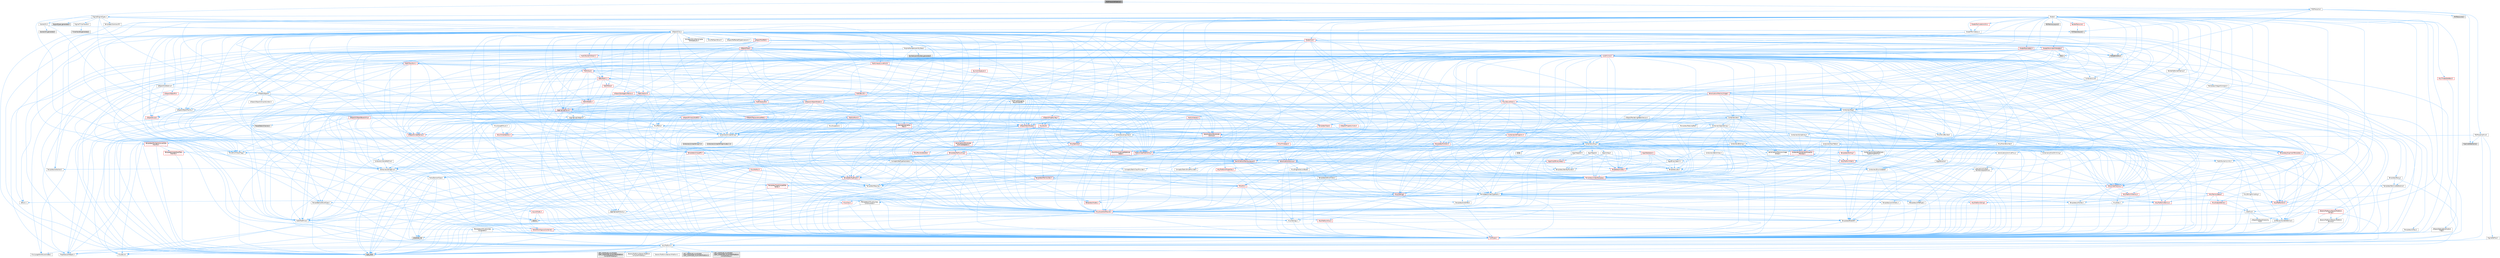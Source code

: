 digraph "PSOPrecacheMaterial.h"
{
 // INTERACTIVE_SVG=YES
 // LATEX_PDF_SIZE
  bgcolor="transparent";
  edge [fontname=Helvetica,fontsize=10,labelfontname=Helvetica,labelfontsize=10];
  node [fontname=Helvetica,fontsize=10,shape=box,height=0.2,width=0.4];
  Node1 [id="Node000001",label="PSOPrecacheMaterial.h",height=0.2,width=0.4,color="gray40", fillcolor="grey60", style="filled", fontcolor="black",tooltip=" "];
  Node1 -> Node2 [id="edge1_Node000001_Node000002",color="steelblue1",style="solid",tooltip=" "];
  Node2 [id="Node000002",label="PSOPrecache.h",height=0.2,width=0.4,color="grey40", fillcolor="white", style="filled",URL="$d5/d11/PSOPrecache_8h.html",tooltip=" "];
  Node2 -> Node3 [id="edge2_Node000002_Node000003",color="steelblue1",style="solid",tooltip=" "];
  Node3 [id="Node000003",label="RHIDefinitions.h",height=0.2,width=0.4,color="grey60", fillcolor="#E0E0E0", style="filled",tooltip=" "];
  Node2 -> Node4 [id="edge3_Node000002_Node000004",color="steelblue1",style="solid",tooltip=" "];
  Node4 [id="Node000004",label="RHIFeatureLevel.h",height=0.2,width=0.4,color="grey60", fillcolor="#E0E0E0", style="filled",tooltip=" "];
  Node2 -> Node5 [id="edge4_Node000002_Node000005",color="steelblue1",style="solid",tooltip=" "];
  Node5 [id="Node000005",label="RHIResources.h",height=0.2,width=0.4,color="grey60", fillcolor="#E0E0E0", style="filled",tooltip=" "];
  Node2 -> Node6 [id="edge5_Node000002_Node000006",color="steelblue1",style="solid",tooltip=" "];
  Node6 [id="Node000006",label="Engine/EngineTypes.h",height=0.2,width=0.4,color="grey40", fillcolor="white", style="filled",URL="$df/dcf/EngineTypes_8h.html",tooltip=" "];
  Node6 -> Node7 [id="edge6_Node000006_Node000007",color="steelblue1",style="solid",tooltip=" "];
  Node7 [id="Node000007",label="Misc/EnumClassFlags.h",height=0.2,width=0.4,color="grey40", fillcolor="white", style="filled",URL="$d8/de7/EnumClassFlags_8h.html",tooltip=" "];
  Node6 -> Node8 [id="edge7_Node000006_Node000008",color="steelblue1",style="solid",tooltip=" "];
  Node8 [id="Node000008",label="UObject/ObjectMacros.h",height=0.2,width=0.4,color="grey40", fillcolor="white", style="filled",URL="$d8/d8d/ObjectMacros_8h.html",tooltip=" "];
  Node8 -> Node7 [id="edge8_Node000008_Node000007",color="steelblue1",style="solid",tooltip=" "];
  Node8 -> Node9 [id="edge9_Node000008_Node000009",color="steelblue1",style="solid",tooltip=" "];
  Node9 [id="Node000009",label="UObject/Script.h",height=0.2,width=0.4,color="red", fillcolor="#FFF0F0", style="filled",URL="$de/dc6/Script_8h.html",tooltip=" "];
  Node9 -> Node7 [id="edge10_Node000009_Node000007",color="steelblue1",style="solid",tooltip=" "];
  Node6 -> Node281 [id="edge11_Node000006_Node000281",color="steelblue1",style="solid",tooltip=" "];
  Node281 [id="Node000281",label="UObject/Object.h",height=0.2,width=0.4,color="grey40", fillcolor="white", style="filled",URL="$db/dbf/Object_8h.html",tooltip=" "];
  Node281 -> Node9 [id="edge12_Node000281_Node000009",color="steelblue1",style="solid",tooltip=" "];
  Node281 -> Node8 [id="edge13_Node000281_Node000008",color="steelblue1",style="solid",tooltip=" "];
  Node281 -> Node282 [id="edge14_Node000281_Node000282",color="steelblue1",style="solid",tooltip=" "];
  Node282 [id="Node000282",label="UObject/UObjectBaseUtility.h",height=0.2,width=0.4,color="red", fillcolor="#FFF0F0", style="filled",URL="$d2/df9/UObjectBaseUtility_8h.html",tooltip=" "];
  Node282 -> Node28 [id="edge15_Node000282_Node000028",color="steelblue1",style="solid",tooltip=" "];
  Node28 [id="Node000028",label="Containers/StringFwd.h",height=0.2,width=0.4,color="grey40", fillcolor="white", style="filled",URL="$df/d37/StringFwd_8h.html",tooltip=" "];
  Node28 -> Node11 [id="edge16_Node000028_Node000011",color="steelblue1",style="solid",tooltip=" "];
  Node11 [id="Node000011",label="CoreTypes.h",height=0.2,width=0.4,color="red", fillcolor="#FFF0F0", style="filled",URL="$dc/dec/CoreTypes_8h.html",tooltip=" "];
  Node11 -> Node12 [id="edge17_Node000011_Node000012",color="steelblue1",style="solid",tooltip=" "];
  Node12 [id="Node000012",label="HAL/Platform.h",height=0.2,width=0.4,color="grey40", fillcolor="white", style="filled",URL="$d9/dd0/Platform_8h.html",tooltip=" "];
  Node12 -> Node13 [id="edge18_Node000012_Node000013",color="steelblue1",style="solid",tooltip=" "];
  Node13 [id="Node000013",label="Misc/Build.h",height=0.2,width=0.4,color="grey40", fillcolor="white", style="filled",URL="$d3/dbb/Build_8h.html",tooltip=" "];
  Node12 -> Node14 [id="edge19_Node000012_Node000014",color="steelblue1",style="solid",tooltip=" "];
  Node14 [id="Node000014",label="Misc/LargeWorldCoordinates.h",height=0.2,width=0.4,color="grey40", fillcolor="white", style="filled",URL="$d2/dcb/LargeWorldCoordinates_8h.html",tooltip=" "];
  Node12 -> Node15 [id="edge20_Node000012_Node000015",color="steelblue1",style="solid",tooltip=" "];
  Node15 [id="Node000015",label="type_traits",height=0.2,width=0.4,color="grey60", fillcolor="#E0E0E0", style="filled",tooltip=" "];
  Node12 -> Node16 [id="edge21_Node000012_Node000016",color="steelblue1",style="solid",tooltip=" "];
  Node16 [id="Node000016",label="PreprocessorHelpers.h",height=0.2,width=0.4,color="grey40", fillcolor="white", style="filled",URL="$db/ddb/PreprocessorHelpers_8h.html",tooltip=" "];
  Node12 -> Node17 [id="edge22_Node000012_Node000017",color="steelblue1",style="solid",tooltip=" "];
  Node17 [id="Node000017",label="UBT_COMPILED_PLATFORM\l/UBT_COMPILED_PLATFORMPlatform\lCompilerPreSetup.h",height=0.2,width=0.4,color="grey60", fillcolor="#E0E0E0", style="filled",tooltip=" "];
  Node12 -> Node18 [id="edge23_Node000012_Node000018",color="steelblue1",style="solid",tooltip=" "];
  Node18 [id="Node000018",label="GenericPlatform/GenericPlatform\lCompilerPreSetup.h",height=0.2,width=0.4,color="grey40", fillcolor="white", style="filled",URL="$d9/dc8/GenericPlatformCompilerPreSetup_8h.html",tooltip=" "];
  Node12 -> Node19 [id="edge24_Node000012_Node000019",color="steelblue1",style="solid",tooltip=" "];
  Node19 [id="Node000019",label="GenericPlatform/GenericPlatform.h",height=0.2,width=0.4,color="grey40", fillcolor="white", style="filled",URL="$d6/d84/GenericPlatform_8h.html",tooltip=" "];
  Node12 -> Node20 [id="edge25_Node000012_Node000020",color="steelblue1",style="solid",tooltip=" "];
  Node20 [id="Node000020",label="UBT_COMPILED_PLATFORM\l/UBT_COMPILED_PLATFORMPlatform.h",height=0.2,width=0.4,color="grey60", fillcolor="#E0E0E0", style="filled",tooltip=" "];
  Node12 -> Node21 [id="edge26_Node000012_Node000021",color="steelblue1",style="solid",tooltip=" "];
  Node21 [id="Node000021",label="UBT_COMPILED_PLATFORM\l/UBT_COMPILED_PLATFORMPlatform\lCompilerSetup.h",height=0.2,width=0.4,color="grey60", fillcolor="#E0E0E0", style="filled",tooltip=" "];
  Node28 -> Node29 [id="edge27_Node000028_Node000029",color="steelblue1",style="solid",tooltip=" "];
  Node29 [id="Node000029",label="Traits/ElementType.h",height=0.2,width=0.4,color="grey40", fillcolor="white", style="filled",URL="$d5/d4f/ElementType_8h.html",tooltip=" "];
  Node29 -> Node12 [id="edge28_Node000029_Node000012",color="steelblue1",style="solid",tooltip=" "];
  Node29 -> Node30 [id="edge29_Node000029_Node000030",color="steelblue1",style="solid",tooltip=" "];
  Node30 [id="Node000030",label="initializer_list",height=0.2,width=0.4,color="grey60", fillcolor="#E0E0E0", style="filled",tooltip=" "];
  Node29 -> Node15 [id="edge30_Node000029_Node000015",color="steelblue1",style="solid",tooltip=" "];
  Node28 -> Node31 [id="edge31_Node000028_Node000031",color="steelblue1",style="solid",tooltip=" "];
  Node31 [id="Node000031",label="Traits/IsContiguousContainer.h",height=0.2,width=0.4,color="red", fillcolor="#FFF0F0", style="filled",URL="$d5/d3c/IsContiguousContainer_8h.html",tooltip=" "];
  Node31 -> Node11 [id="edge32_Node000031_Node000011",color="steelblue1",style="solid",tooltip=" "];
  Node31 -> Node30 [id="edge33_Node000031_Node000030",color="steelblue1",style="solid",tooltip=" "];
  Node282 -> Node108 [id="edge34_Node000282_Node000108",color="steelblue1",style="solid",tooltip=" "];
  Node108 [id="Node000108",label="Containers/UnrealString.h",height=0.2,width=0.4,color="grey40", fillcolor="white", style="filled",URL="$d5/dba/UnrealString_8h.html",tooltip=" "];
  Node108 -> Node109 [id="edge35_Node000108_Node000109",color="steelblue1",style="solid",tooltip=" "];
  Node109 [id="Node000109",label="Containers/UnrealStringIncludes.h.inl",height=0.2,width=0.4,color="grey60", fillcolor="#E0E0E0", style="filled",tooltip=" "];
  Node108 -> Node110 [id="edge36_Node000108_Node000110",color="steelblue1",style="solid",tooltip=" "];
  Node110 [id="Node000110",label="Containers/UnrealString.h.inl",height=0.2,width=0.4,color="grey60", fillcolor="#E0E0E0", style="filled",tooltip=" "];
  Node108 -> Node111 [id="edge37_Node000108_Node000111",color="steelblue1",style="solid",tooltip=" "];
  Node111 [id="Node000111",label="Misc/StringFormatArg.h",height=0.2,width=0.4,color="grey40", fillcolor="white", style="filled",URL="$d2/d16/StringFormatArg_8h.html",tooltip=" "];
  Node111 -> Node34 [id="edge38_Node000111_Node000034",color="steelblue1",style="solid",tooltip=" "];
  Node34 [id="Node000034",label="Containers/ContainersFwd.h",height=0.2,width=0.4,color="grey40", fillcolor="white", style="filled",URL="$d4/d0a/ContainersFwd_8h.html",tooltip=" "];
  Node34 -> Node12 [id="edge39_Node000034_Node000012",color="steelblue1",style="solid",tooltip=" "];
  Node34 -> Node11 [id="edge40_Node000034_Node000011",color="steelblue1",style="solid",tooltip=" "];
  Node34 -> Node31 [id="edge41_Node000034_Node000031",color="steelblue1",style="solid",tooltip=" "];
  Node282 -> Node283 [id="edge42_Node000282_Node000283",color="steelblue1",style="solid",tooltip=" "];
  Node283 [id="Node000283",label="Containers/VersePathFwd.h",height=0.2,width=0.4,color="grey40", fillcolor="white", style="filled",URL="$d0/d99/VersePathFwd_8h.html",tooltip=" "];
  Node283 -> Node11 [id="edge43_Node000283_Node000011",color="steelblue1",style="solid",tooltip=" "];
  Node283 -> Node28 [id="edge44_Node000283_Node000028",color="steelblue1",style="solid",tooltip=" "];
  Node282 -> Node118 [id="edge45_Node000282_Node000118",color="steelblue1",style="solid",tooltip=" "];
  Node118 [id="Node000118",label="HAL/PlatformMath.h",height=0.2,width=0.4,color="red", fillcolor="#FFF0F0", style="filled",URL="$dc/d53/PlatformMath_8h.html",tooltip=" "];
  Node118 -> Node11 [id="edge46_Node000118_Node000011",color="steelblue1",style="solid",tooltip=" "];
  Node282 -> Node25 [id="edge47_Node000282_Node000025",color="steelblue1",style="solid",tooltip=" "];
  Node25 [id="Node000025",label="Misc/AssertionMacros.h",height=0.2,width=0.4,color="red", fillcolor="#FFF0F0", style="filled",URL="$d0/dfa/AssertionMacros_8h.html",tooltip=" "];
  Node25 -> Node11 [id="edge48_Node000025_Node000011",color="steelblue1",style="solid",tooltip=" "];
  Node25 -> Node12 [id="edge49_Node000025_Node000012",color="steelblue1",style="solid",tooltip=" "];
  Node25 -> Node26 [id="edge50_Node000025_Node000026",color="steelblue1",style="solid",tooltip=" "];
  Node26 [id="Node000026",label="HAL/PlatformMisc.h",height=0.2,width=0.4,color="red", fillcolor="#FFF0F0", style="filled",URL="$d0/df5/PlatformMisc_8h.html",tooltip=" "];
  Node26 -> Node11 [id="edge51_Node000026_Node000011",color="steelblue1",style="solid",tooltip=" "];
  Node25 -> Node16 [id="edge52_Node000025_Node000016",color="steelblue1",style="solid",tooltip=" "];
  Node25 -> Node61 [id="edge53_Node000025_Node000061",color="steelblue1",style="solid",tooltip=" "];
  Node61 [id="Node000061",label="Templates/EnableIf.h",height=0.2,width=0.4,color="grey40", fillcolor="white", style="filled",URL="$d7/d60/EnableIf_8h.html",tooltip=" "];
  Node61 -> Node11 [id="edge54_Node000061_Node000011",color="steelblue1",style="solid",tooltip=" "];
  Node25 -> Node67 [id="edge55_Node000025_Node000067",color="steelblue1",style="solid",tooltip=" "];
  Node67 [id="Node000067",label="Misc/VarArgs.h",height=0.2,width=0.4,color="grey40", fillcolor="white", style="filled",URL="$d5/d6f/VarArgs_8h.html",tooltip=" "];
  Node67 -> Node11 [id="edge56_Node000067_Node000011",color="steelblue1",style="solid",tooltip=" "];
  Node25 -> Node74 [id="edge57_Node000025_Node000074",color="steelblue1",style="solid",tooltip=" "];
  Node74 [id="Node000074",label="atomic",height=0.2,width=0.4,color="grey60", fillcolor="#E0E0E0", style="filled",tooltip=" "];
  Node282 -> Node7 [id="edge58_Node000282_Node000007",color="steelblue1",style="solid",tooltip=" "];
  Node282 -> Node58 [id="edge59_Node000282_Node000058",color="steelblue1",style="solid",tooltip=" "];
  Node58 [id="Node000058",label="Trace/Detail/Channel.h",height=0.2,width=0.4,color="grey60", fillcolor="#E0E0E0", style="filled",tooltip=" "];
  Node282 -> Node75 [id="edge60_Node000282_Node000075",color="steelblue1",style="solid",tooltip=" "];
  Node75 [id="Node000075",label="UObject/NameTypes.h",height=0.2,width=0.4,color="red", fillcolor="#FFF0F0", style="filled",URL="$d6/d35/NameTypes_8h.html",tooltip=" "];
  Node75 -> Node11 [id="edge61_Node000075_Node000011",color="steelblue1",style="solid",tooltip=" "];
  Node75 -> Node25 [id="edge62_Node000075_Node000025",color="steelblue1",style="solid",tooltip=" "];
  Node75 -> Node76 [id="edge63_Node000075_Node000076",color="steelblue1",style="solid",tooltip=" "];
  Node76 [id="Node000076",label="HAL/UnrealMemory.h",height=0.2,width=0.4,color="red", fillcolor="#FFF0F0", style="filled",URL="$d9/d96/UnrealMemory_8h.html",tooltip=" "];
  Node76 -> Node11 [id="edge64_Node000076_Node000011",color="steelblue1",style="solid",tooltip=" "];
  Node76 -> Node80 [id="edge65_Node000076_Node000080",color="steelblue1",style="solid",tooltip=" "];
  Node80 [id="Node000080",label="HAL/MemoryBase.h",height=0.2,width=0.4,color="red", fillcolor="#FFF0F0", style="filled",URL="$d6/d9f/MemoryBase_8h.html",tooltip=" "];
  Node80 -> Node11 [id="edge66_Node000080_Node000011",color="steelblue1",style="solid",tooltip=" "];
  Node80 -> Node54 [id="edge67_Node000080_Node000054",color="steelblue1",style="solid",tooltip=" "];
  Node54 [id="Node000054",label="HAL/PlatformAtomics.h",height=0.2,width=0.4,color="red", fillcolor="#FFF0F0", style="filled",URL="$d3/d36/PlatformAtomics_8h.html",tooltip=" "];
  Node54 -> Node11 [id="edge68_Node000054_Node000011",color="steelblue1",style="solid",tooltip=" "];
  Node80 -> Node38 [id="edge69_Node000080_Node000038",color="steelblue1",style="solid",tooltip=" "];
  Node38 [id="Node000038",label="HAL/PlatformCrt.h",height=0.2,width=0.4,color="red", fillcolor="#FFF0F0", style="filled",URL="$d8/d75/PlatformCrt_8h.html",tooltip=" "];
  Node80 -> Node81 [id="edge70_Node000080_Node000081",color="steelblue1",style="solid",tooltip=" "];
  Node81 [id="Node000081",label="Misc/Exec.h",height=0.2,width=0.4,color="grey40", fillcolor="white", style="filled",URL="$de/ddb/Exec_8h.html",tooltip=" "];
  Node81 -> Node11 [id="edge71_Node000081_Node000011",color="steelblue1",style="solid",tooltip=" "];
  Node81 -> Node25 [id="edge72_Node000081_Node000025",color="steelblue1",style="solid",tooltip=" "];
  Node80 -> Node82 [id="edge73_Node000080_Node000082",color="steelblue1",style="solid",tooltip=" "];
  Node82 [id="Node000082",label="Misc/OutputDevice.h",height=0.2,width=0.4,color="red", fillcolor="#FFF0F0", style="filled",URL="$d7/d32/OutputDevice_8h.html",tooltip=" "];
  Node82 -> Node33 [id="edge74_Node000082_Node000033",color="steelblue1",style="solid",tooltip=" "];
  Node33 [id="Node000033",label="CoreFwd.h",height=0.2,width=0.4,color="grey40", fillcolor="white", style="filled",URL="$d1/d1e/CoreFwd_8h.html",tooltip=" "];
  Node33 -> Node11 [id="edge75_Node000033_Node000011",color="steelblue1",style="solid",tooltip=" "];
  Node33 -> Node34 [id="edge76_Node000033_Node000034",color="steelblue1",style="solid",tooltip=" "];
  Node33 -> Node35 [id="edge77_Node000033_Node000035",color="steelblue1",style="solid",tooltip=" "];
  Node35 [id="Node000035",label="Math/MathFwd.h",height=0.2,width=0.4,color="grey40", fillcolor="white", style="filled",URL="$d2/d10/MathFwd_8h.html",tooltip=" "];
  Node35 -> Node12 [id="edge78_Node000035_Node000012",color="steelblue1",style="solid",tooltip=" "];
  Node33 -> Node36 [id="edge79_Node000033_Node000036",color="steelblue1",style="solid",tooltip=" "];
  Node36 [id="Node000036",label="UObject/UObjectHierarchy\lFwd.h",height=0.2,width=0.4,color="grey40", fillcolor="white", style="filled",URL="$d3/d13/UObjectHierarchyFwd_8h.html",tooltip=" "];
  Node82 -> Node11 [id="edge80_Node000082_Node000011",color="steelblue1",style="solid",tooltip=" "];
  Node82 -> Node83 [id="edge81_Node000082_Node000083",color="steelblue1",style="solid",tooltip=" "];
  Node83 [id="Node000083",label="Logging/LogVerbosity.h",height=0.2,width=0.4,color="grey40", fillcolor="white", style="filled",URL="$d2/d8f/LogVerbosity_8h.html",tooltip=" "];
  Node83 -> Node11 [id="edge82_Node000083_Node000011",color="steelblue1",style="solid",tooltip=" "];
  Node82 -> Node67 [id="edge83_Node000082_Node000067",color="steelblue1",style="solid",tooltip=" "];
  Node76 -> Node93 [id="edge84_Node000076_Node000093",color="steelblue1",style="solid",tooltip=" "];
  Node93 [id="Node000093",label="HAL/PlatformMemory.h",height=0.2,width=0.4,color="red", fillcolor="#FFF0F0", style="filled",URL="$de/d68/PlatformMemory_8h.html",tooltip=" "];
  Node93 -> Node11 [id="edge85_Node000093_Node000011",color="steelblue1",style="solid",tooltip=" "];
  Node76 -> Node96 [id="edge86_Node000076_Node000096",color="steelblue1",style="solid",tooltip=" "];
  Node96 [id="Node000096",label="Templates/IsPointer.h",height=0.2,width=0.4,color="grey40", fillcolor="white", style="filled",URL="$d7/d05/IsPointer_8h.html",tooltip=" "];
  Node96 -> Node11 [id="edge87_Node000096_Node000011",color="steelblue1",style="solid",tooltip=" "];
  Node75 -> Node97 [id="edge88_Node000075_Node000097",color="steelblue1",style="solid",tooltip=" "];
  Node97 [id="Node000097",label="Templates/UnrealTypeTraits.h",height=0.2,width=0.4,color="grey40", fillcolor="white", style="filled",URL="$d2/d2d/UnrealTypeTraits_8h.html",tooltip=" "];
  Node97 -> Node11 [id="edge89_Node000097_Node000011",color="steelblue1",style="solid",tooltip=" "];
  Node97 -> Node96 [id="edge90_Node000097_Node000096",color="steelblue1",style="solid",tooltip=" "];
  Node97 -> Node25 [id="edge91_Node000097_Node000025",color="steelblue1",style="solid",tooltip=" "];
  Node97 -> Node89 [id="edge92_Node000097_Node000089",color="steelblue1",style="solid",tooltip=" "];
  Node89 [id="Node000089",label="Templates/AndOrNot.h",height=0.2,width=0.4,color="grey40", fillcolor="white", style="filled",URL="$db/d0a/AndOrNot_8h.html",tooltip=" "];
  Node89 -> Node11 [id="edge93_Node000089_Node000011",color="steelblue1",style="solid",tooltip=" "];
  Node97 -> Node61 [id="edge94_Node000097_Node000061",color="steelblue1",style="solid",tooltip=" "];
  Node97 -> Node98 [id="edge95_Node000097_Node000098",color="steelblue1",style="solid",tooltip=" "];
  Node98 [id="Node000098",label="Templates/IsArithmetic.h",height=0.2,width=0.4,color="grey40", fillcolor="white", style="filled",URL="$d2/d5d/IsArithmetic_8h.html",tooltip=" "];
  Node98 -> Node11 [id="edge96_Node000098_Node000011",color="steelblue1",style="solid",tooltip=" "];
  Node97 -> Node64 [id="edge97_Node000097_Node000064",color="steelblue1",style="solid",tooltip=" "];
  Node64 [id="Node000064",label="IsEnum.h",height=0.2,width=0.4,color="grey40", fillcolor="white", style="filled",URL="$d4/de5/IsEnum_8h.html",tooltip=" "];
  Node97 -> Node99 [id="edge98_Node000097_Node000099",color="steelblue1",style="solid",tooltip=" "];
  Node99 [id="Node000099",label="Templates/Models.h",height=0.2,width=0.4,color="red", fillcolor="#FFF0F0", style="filled",URL="$d3/d0c/Models_8h.html",tooltip=" "];
  Node97 -> Node100 [id="edge99_Node000097_Node000100",color="steelblue1",style="solid",tooltip=" "];
  Node100 [id="Node000100",label="Templates/IsPODType.h",height=0.2,width=0.4,color="grey40", fillcolor="white", style="filled",URL="$d7/db1/IsPODType_8h.html",tooltip=" "];
  Node100 -> Node11 [id="edge100_Node000100_Node000011",color="steelblue1",style="solid",tooltip=" "];
  Node97 -> Node101 [id="edge101_Node000097_Node000101",color="steelblue1",style="solid",tooltip=" "];
  Node101 [id="Node000101",label="Templates/IsUECoreType.h",height=0.2,width=0.4,color="grey40", fillcolor="white", style="filled",URL="$d1/db8/IsUECoreType_8h.html",tooltip=" "];
  Node101 -> Node11 [id="edge102_Node000101_Node000011",color="steelblue1",style="solid",tooltip=" "];
  Node101 -> Node15 [id="edge103_Node000101_Node000015",color="steelblue1",style="solid",tooltip=" "];
  Node97 -> Node90 [id="edge104_Node000097_Node000090",color="steelblue1",style="solid",tooltip=" "];
  Node90 [id="Node000090",label="Templates/IsTriviallyCopy\lConstructible.h",height=0.2,width=0.4,color="grey40", fillcolor="white", style="filled",URL="$d3/d78/IsTriviallyCopyConstructible_8h.html",tooltip=" "];
  Node90 -> Node11 [id="edge105_Node000090_Node000011",color="steelblue1",style="solid",tooltip=" "];
  Node90 -> Node15 [id="edge106_Node000090_Node000015",color="steelblue1",style="solid",tooltip=" "];
  Node75 -> Node102 [id="edge107_Node000075_Node000102",color="steelblue1",style="solid",tooltip=" "];
  Node102 [id="Node000102",label="Templates/UnrealTemplate.h",height=0.2,width=0.4,color="red", fillcolor="#FFF0F0", style="filled",URL="$d4/d24/UnrealTemplate_8h.html",tooltip=" "];
  Node102 -> Node11 [id="edge108_Node000102_Node000011",color="steelblue1",style="solid",tooltip=" "];
  Node102 -> Node96 [id="edge109_Node000102_Node000096",color="steelblue1",style="solid",tooltip=" "];
  Node102 -> Node76 [id="edge110_Node000102_Node000076",color="steelblue1",style="solid",tooltip=" "];
  Node102 -> Node97 [id="edge111_Node000102_Node000097",color="steelblue1",style="solid",tooltip=" "];
  Node102 -> Node105 [id="edge112_Node000102_Node000105",color="steelblue1",style="solid",tooltip=" "];
  Node105 [id="Node000105",label="Templates/RemoveReference.h",height=0.2,width=0.4,color="grey40", fillcolor="white", style="filled",URL="$da/dbe/RemoveReference_8h.html",tooltip=" "];
  Node105 -> Node11 [id="edge113_Node000105_Node000011",color="steelblue1",style="solid",tooltip=" "];
  Node102 -> Node69 [id="edge114_Node000102_Node000069",color="steelblue1",style="solid",tooltip=" "];
  Node69 [id="Node000069",label="Templates/Requires.h",height=0.2,width=0.4,color="grey40", fillcolor="white", style="filled",URL="$dc/d96/Requires_8h.html",tooltip=" "];
  Node69 -> Node61 [id="edge115_Node000069_Node000061",color="steelblue1",style="solid",tooltip=" "];
  Node69 -> Node15 [id="edge116_Node000069_Node000015",color="steelblue1",style="solid",tooltip=" "];
  Node102 -> Node106 [id="edge117_Node000102_Node000106",color="steelblue1",style="solid",tooltip=" "];
  Node106 [id="Node000106",label="Templates/TypeCompatible\lBytes.h",height=0.2,width=0.4,color="red", fillcolor="#FFF0F0", style="filled",URL="$df/d0a/TypeCompatibleBytes_8h.html",tooltip=" "];
  Node106 -> Node11 [id="edge118_Node000106_Node000011",color="steelblue1",style="solid",tooltip=" "];
  Node106 -> Node15 [id="edge119_Node000106_Node000015",color="steelblue1",style="solid",tooltip=" "];
  Node102 -> Node31 [id="edge120_Node000102_Node000031",color="steelblue1",style="solid",tooltip=" "];
  Node102 -> Node15 [id="edge121_Node000102_Node000015",color="steelblue1",style="solid",tooltip=" "];
  Node75 -> Node108 [id="edge122_Node000075_Node000108",color="steelblue1",style="solid",tooltip=" "];
  Node75 -> Node112 [id="edge123_Node000075_Node000112",color="steelblue1",style="solid",tooltip=" "];
  Node112 [id="Node000112",label="HAL/CriticalSection.h",height=0.2,width=0.4,color="red", fillcolor="#FFF0F0", style="filled",URL="$d6/d90/CriticalSection_8h.html",tooltip=" "];
  Node75 -> Node115 [id="edge124_Node000075_Node000115",color="steelblue1",style="solid",tooltip=" "];
  Node115 [id="Node000115",label="Containers/StringConv.h",height=0.2,width=0.4,color="red", fillcolor="#FFF0F0", style="filled",URL="$d3/ddf/StringConv_8h.html",tooltip=" "];
  Node115 -> Node11 [id="edge125_Node000115_Node000011",color="steelblue1",style="solid",tooltip=" "];
  Node115 -> Node25 [id="edge126_Node000115_Node000025",color="steelblue1",style="solid",tooltip=" "];
  Node115 -> Node116 [id="edge127_Node000115_Node000116",color="steelblue1",style="solid",tooltip=" "];
  Node116 [id="Node000116",label="Containers/ContainerAllocation\lPolicies.h",height=0.2,width=0.4,color="red", fillcolor="#FFF0F0", style="filled",URL="$d7/dff/ContainerAllocationPolicies_8h.html",tooltip=" "];
  Node116 -> Node11 [id="edge128_Node000116_Node000011",color="steelblue1",style="solid",tooltip=" "];
  Node116 -> Node116 [id="edge129_Node000116_Node000116",color="steelblue1",style="solid",tooltip=" "];
  Node116 -> Node118 [id="edge130_Node000116_Node000118",color="steelblue1",style="solid",tooltip=" "];
  Node116 -> Node76 [id="edge131_Node000116_Node000076",color="steelblue1",style="solid",tooltip=" "];
  Node116 -> Node48 [id="edge132_Node000116_Node000048",color="steelblue1",style="solid",tooltip=" "];
  Node48 [id="Node000048",label="Math/NumericLimits.h",height=0.2,width=0.4,color="grey40", fillcolor="white", style="filled",URL="$df/d1b/NumericLimits_8h.html",tooltip=" "];
  Node48 -> Node11 [id="edge133_Node000048_Node000011",color="steelblue1",style="solid",tooltip=" "];
  Node116 -> Node25 [id="edge134_Node000116_Node000025",color="steelblue1",style="solid",tooltip=" "];
  Node116 -> Node127 [id="edge135_Node000116_Node000127",color="steelblue1",style="solid",tooltip=" "];
  Node127 [id="Node000127",label="Templates/MemoryOps.h",height=0.2,width=0.4,color="red", fillcolor="#FFF0F0", style="filled",URL="$db/dea/MemoryOps_8h.html",tooltip=" "];
  Node127 -> Node11 [id="edge136_Node000127_Node000011",color="steelblue1",style="solid",tooltip=" "];
  Node127 -> Node76 [id="edge137_Node000127_Node000076",color="steelblue1",style="solid",tooltip=" "];
  Node127 -> Node91 [id="edge138_Node000127_Node000091",color="steelblue1",style="solid",tooltip=" "];
  Node91 [id="Node000091",label="Templates/IsTriviallyCopy\lAssignable.h",height=0.2,width=0.4,color="grey40", fillcolor="white", style="filled",URL="$d2/df2/IsTriviallyCopyAssignable_8h.html",tooltip=" "];
  Node91 -> Node11 [id="edge139_Node000091_Node000011",color="steelblue1",style="solid",tooltip=" "];
  Node91 -> Node15 [id="edge140_Node000091_Node000015",color="steelblue1",style="solid",tooltip=" "];
  Node127 -> Node90 [id="edge141_Node000127_Node000090",color="steelblue1",style="solid",tooltip=" "];
  Node127 -> Node69 [id="edge142_Node000127_Node000069",color="steelblue1",style="solid",tooltip=" "];
  Node127 -> Node97 [id="edge143_Node000127_Node000097",color="steelblue1",style="solid",tooltip=" "];
  Node127 -> Node15 [id="edge144_Node000127_Node000015",color="steelblue1",style="solid",tooltip=" "];
  Node116 -> Node106 [id="edge145_Node000116_Node000106",color="steelblue1",style="solid",tooltip=" "];
  Node116 -> Node15 [id="edge146_Node000116_Node000015",color="steelblue1",style="solid",tooltip=" "];
  Node115 -> Node128 [id="edge147_Node000115_Node000128",color="steelblue1",style="solid",tooltip=" "];
  Node128 [id="Node000128",label="Containers/Array.h",height=0.2,width=0.4,color="grey40", fillcolor="white", style="filled",URL="$df/dd0/Array_8h.html",tooltip=" "];
  Node128 -> Node11 [id="edge148_Node000128_Node000011",color="steelblue1",style="solid",tooltip=" "];
  Node128 -> Node25 [id="edge149_Node000128_Node000025",color="steelblue1",style="solid",tooltip=" "];
  Node128 -> Node129 [id="edge150_Node000128_Node000129",color="steelblue1",style="solid",tooltip=" "];
  Node129 [id="Node000129",label="Misc/IntrusiveUnsetOptional\lState.h",height=0.2,width=0.4,color="red", fillcolor="#FFF0F0", style="filled",URL="$d2/d0a/IntrusiveUnsetOptionalState_8h.html",tooltip=" "];
  Node128 -> Node131 [id="edge151_Node000128_Node000131",color="steelblue1",style="solid",tooltip=" "];
  Node131 [id="Node000131",label="Misc/ReverseIterate.h",height=0.2,width=0.4,color="red", fillcolor="#FFF0F0", style="filled",URL="$db/de3/ReverseIterate_8h.html",tooltip=" "];
  Node131 -> Node12 [id="edge152_Node000131_Node000012",color="steelblue1",style="solid",tooltip=" "];
  Node128 -> Node76 [id="edge153_Node000128_Node000076",color="steelblue1",style="solid",tooltip=" "];
  Node128 -> Node97 [id="edge154_Node000128_Node000097",color="steelblue1",style="solid",tooltip=" "];
  Node128 -> Node102 [id="edge155_Node000128_Node000102",color="steelblue1",style="solid",tooltip=" "];
  Node128 -> Node133 [id="edge156_Node000128_Node000133",color="steelblue1",style="solid",tooltip=" "];
  Node133 [id="Node000133",label="Containers/AllowShrinking.h",height=0.2,width=0.4,color="grey40", fillcolor="white", style="filled",URL="$d7/d1a/AllowShrinking_8h.html",tooltip=" "];
  Node133 -> Node11 [id="edge157_Node000133_Node000011",color="steelblue1",style="solid",tooltip=" "];
  Node128 -> Node116 [id="edge158_Node000128_Node000116",color="steelblue1",style="solid",tooltip=" "];
  Node128 -> Node134 [id="edge159_Node000128_Node000134",color="steelblue1",style="solid",tooltip=" "];
  Node134 [id="Node000134",label="Containers/ContainerElement\lTypeCompatibility.h",height=0.2,width=0.4,color="grey40", fillcolor="white", style="filled",URL="$df/ddf/ContainerElementTypeCompatibility_8h.html",tooltip=" "];
  Node134 -> Node11 [id="edge160_Node000134_Node000011",color="steelblue1",style="solid",tooltip=" "];
  Node134 -> Node97 [id="edge161_Node000134_Node000097",color="steelblue1",style="solid",tooltip=" "];
  Node128 -> Node135 [id="edge162_Node000128_Node000135",color="steelblue1",style="solid",tooltip=" "];
  Node135 [id="Node000135",label="Serialization/Archive.h",height=0.2,width=0.4,color="red", fillcolor="#FFF0F0", style="filled",URL="$d7/d3b/Archive_8h.html",tooltip=" "];
  Node135 -> Node33 [id="edge163_Node000135_Node000033",color="steelblue1",style="solid",tooltip=" "];
  Node135 -> Node11 [id="edge164_Node000135_Node000011",color="steelblue1",style="solid",tooltip=" "];
  Node135 -> Node136 [id="edge165_Node000135_Node000136",color="steelblue1",style="solid",tooltip=" "];
  Node136 [id="Node000136",label="HAL/PlatformProperties.h",height=0.2,width=0.4,color="red", fillcolor="#FFF0F0", style="filled",URL="$d9/db0/PlatformProperties_8h.html",tooltip=" "];
  Node136 -> Node11 [id="edge166_Node000136_Node000011",color="steelblue1",style="solid",tooltip=" "];
  Node135 -> Node139 [id="edge167_Node000135_Node000139",color="steelblue1",style="solid",tooltip=" "];
  Node139 [id="Node000139",label="Internationalization\l/TextNamespaceFwd.h",height=0.2,width=0.4,color="grey40", fillcolor="white", style="filled",URL="$d8/d97/TextNamespaceFwd_8h.html",tooltip=" "];
  Node139 -> Node11 [id="edge168_Node000139_Node000011",color="steelblue1",style="solid",tooltip=" "];
  Node135 -> Node35 [id="edge169_Node000135_Node000035",color="steelblue1",style="solid",tooltip=" "];
  Node135 -> Node25 [id="edge170_Node000135_Node000025",color="steelblue1",style="solid",tooltip=" "];
  Node135 -> Node13 [id="edge171_Node000135_Node000013",color="steelblue1",style="solid",tooltip=" "];
  Node135 -> Node140 [id="edge172_Node000135_Node000140",color="steelblue1",style="solid",tooltip=" "];
  Node140 [id="Node000140",label="Misc/EngineVersionBase.h",height=0.2,width=0.4,color="grey40", fillcolor="white", style="filled",URL="$d5/d2b/EngineVersionBase_8h.html",tooltip=" "];
  Node140 -> Node11 [id="edge173_Node000140_Node000011",color="steelblue1",style="solid",tooltip=" "];
  Node135 -> Node67 [id="edge174_Node000135_Node000067",color="steelblue1",style="solid",tooltip=" "];
  Node135 -> Node61 [id="edge175_Node000135_Node000061",color="steelblue1",style="solid",tooltip=" "];
  Node135 -> Node143 [id="edge176_Node000135_Node000143",color="steelblue1",style="solid",tooltip=" "];
  Node143 [id="Node000143",label="Templates/IsEnumClass.h",height=0.2,width=0.4,color="grey40", fillcolor="white", style="filled",URL="$d7/d15/IsEnumClass_8h.html",tooltip=" "];
  Node143 -> Node11 [id="edge177_Node000143_Node000011",color="steelblue1",style="solid",tooltip=" "];
  Node143 -> Node89 [id="edge178_Node000143_Node000089",color="steelblue1",style="solid",tooltip=" "];
  Node135 -> Node102 [id="edge179_Node000135_Node000102",color="steelblue1",style="solid",tooltip=" "];
  Node128 -> Node145 [id="edge180_Node000128_Node000145",color="steelblue1",style="solid",tooltip=" "];
  Node145 [id="Node000145",label="Serialization/MemoryImage\lWriter.h",height=0.2,width=0.4,color="grey40", fillcolor="white", style="filled",URL="$d0/d08/MemoryImageWriter_8h.html",tooltip=" "];
  Node145 -> Node11 [id="edge181_Node000145_Node000011",color="steelblue1",style="solid",tooltip=" "];
  Node145 -> Node146 [id="edge182_Node000145_Node000146",color="steelblue1",style="solid",tooltip=" "];
  Node146 [id="Node000146",label="Serialization/MemoryLayout.h",height=0.2,width=0.4,color="red", fillcolor="#FFF0F0", style="filled",URL="$d7/d66/MemoryLayout_8h.html",tooltip=" "];
  Node146 -> Node147 [id="edge183_Node000146_Node000147",color="steelblue1",style="solid",tooltip=" "];
  Node147 [id="Node000147",label="Concepts/StaticClassProvider.h",height=0.2,width=0.4,color="grey40", fillcolor="white", style="filled",URL="$dd/d83/StaticClassProvider_8h.html",tooltip=" "];
  Node146 -> Node148 [id="edge184_Node000146_Node000148",color="steelblue1",style="solid",tooltip=" "];
  Node148 [id="Node000148",label="Concepts/StaticStructProvider.h",height=0.2,width=0.4,color="grey40", fillcolor="white", style="filled",URL="$d5/d77/StaticStructProvider_8h.html",tooltip=" "];
  Node146 -> Node149 [id="edge185_Node000146_Node000149",color="steelblue1",style="solid",tooltip=" "];
  Node149 [id="Node000149",label="Containers/EnumAsByte.h",height=0.2,width=0.4,color="grey40", fillcolor="white", style="filled",URL="$d6/d9a/EnumAsByte_8h.html",tooltip=" "];
  Node149 -> Node11 [id="edge186_Node000149_Node000011",color="steelblue1",style="solid",tooltip=" "];
  Node149 -> Node100 [id="edge187_Node000149_Node000100",color="steelblue1",style="solid",tooltip=" "];
  Node149 -> Node150 [id="edge188_Node000149_Node000150",color="steelblue1",style="solid",tooltip=" "];
  Node150 [id="Node000150",label="Templates/TypeHash.h",height=0.2,width=0.4,color="red", fillcolor="#FFF0F0", style="filled",URL="$d1/d62/TypeHash_8h.html",tooltip=" "];
  Node150 -> Node11 [id="edge189_Node000150_Node000011",color="steelblue1",style="solid",tooltip=" "];
  Node150 -> Node69 [id="edge190_Node000150_Node000069",color="steelblue1",style="solid",tooltip=" "];
  Node150 -> Node151 [id="edge191_Node000150_Node000151",color="steelblue1",style="solid",tooltip=" "];
  Node151 [id="Node000151",label="Misc/Crc.h",height=0.2,width=0.4,color="red", fillcolor="#FFF0F0", style="filled",URL="$d4/dd2/Crc_8h.html",tooltip=" "];
  Node151 -> Node11 [id="edge192_Node000151_Node000011",color="steelblue1",style="solid",tooltip=" "];
  Node151 -> Node78 [id="edge193_Node000151_Node000078",color="steelblue1",style="solid",tooltip=" "];
  Node78 [id="Node000078",label="HAL/PlatformString.h",height=0.2,width=0.4,color="red", fillcolor="#FFF0F0", style="filled",URL="$db/db5/PlatformString_8h.html",tooltip=" "];
  Node78 -> Node11 [id="edge194_Node000078_Node000011",color="steelblue1",style="solid",tooltip=" "];
  Node151 -> Node25 [id="edge195_Node000151_Node000025",color="steelblue1",style="solid",tooltip=" "];
  Node151 -> Node152 [id="edge196_Node000151_Node000152",color="steelblue1",style="solid",tooltip=" "];
  Node152 [id="Node000152",label="Misc/CString.h",height=0.2,width=0.4,color="red", fillcolor="#FFF0F0", style="filled",URL="$d2/d49/CString_8h.html",tooltip=" "];
  Node152 -> Node11 [id="edge197_Node000152_Node000011",color="steelblue1",style="solid",tooltip=" "];
  Node152 -> Node38 [id="edge198_Node000152_Node000038",color="steelblue1",style="solid",tooltip=" "];
  Node152 -> Node78 [id="edge199_Node000152_Node000078",color="steelblue1",style="solid",tooltip=" "];
  Node152 -> Node25 [id="edge200_Node000152_Node000025",color="steelblue1",style="solid",tooltip=" "];
  Node152 -> Node153 [id="edge201_Node000152_Node000153",color="steelblue1",style="solid",tooltip=" "];
  Node153 [id="Node000153",label="Misc/Char.h",height=0.2,width=0.4,color="red", fillcolor="#FFF0F0", style="filled",URL="$d0/d58/Char_8h.html",tooltip=" "];
  Node153 -> Node11 [id="edge202_Node000153_Node000011",color="steelblue1",style="solid",tooltip=" "];
  Node153 -> Node15 [id="edge203_Node000153_Node000015",color="steelblue1",style="solid",tooltip=" "];
  Node152 -> Node67 [id="edge204_Node000152_Node000067",color="steelblue1",style="solid",tooltip=" "];
  Node151 -> Node153 [id="edge205_Node000151_Node000153",color="steelblue1",style="solid",tooltip=" "];
  Node151 -> Node97 [id="edge206_Node000151_Node000097",color="steelblue1",style="solid",tooltip=" "];
  Node150 -> Node15 [id="edge207_Node000150_Node000015",color="steelblue1",style="solid",tooltip=" "];
  Node146 -> Node28 [id="edge208_Node000146_Node000028",color="steelblue1",style="solid",tooltip=" "];
  Node146 -> Node76 [id="edge209_Node000146_Node000076",color="steelblue1",style="solid",tooltip=" "];
  Node146 -> Node61 [id="edge210_Node000146_Node000061",color="steelblue1",style="solid",tooltip=" "];
  Node146 -> Node158 [id="edge211_Node000146_Node000158",color="steelblue1",style="solid",tooltip=" "];
  Node158 [id="Node000158",label="Templates/IsAbstract.h",height=0.2,width=0.4,color="grey40", fillcolor="white", style="filled",URL="$d8/db7/IsAbstract_8h.html",tooltip=" "];
  Node146 -> Node99 [id="edge212_Node000146_Node000099",color="steelblue1",style="solid",tooltip=" "];
  Node146 -> Node102 [id="edge213_Node000146_Node000102",color="steelblue1",style="solid",tooltip=" "];
  Node128 -> Node159 [id="edge214_Node000128_Node000159",color="steelblue1",style="solid",tooltip=" "];
  Node159 [id="Node000159",label="Algo/Heapify.h",height=0.2,width=0.4,color="grey40", fillcolor="white", style="filled",URL="$d0/d2a/Heapify_8h.html",tooltip=" "];
  Node159 -> Node160 [id="edge215_Node000159_Node000160",color="steelblue1",style="solid",tooltip=" "];
  Node160 [id="Node000160",label="Algo/Impl/BinaryHeap.h",height=0.2,width=0.4,color="red", fillcolor="#FFF0F0", style="filled",URL="$d7/da3/Algo_2Impl_2BinaryHeap_8h.html",tooltip=" "];
  Node160 -> Node161 [id="edge216_Node000160_Node000161",color="steelblue1",style="solid",tooltip=" "];
  Node161 [id="Node000161",label="Templates/Invoke.h",height=0.2,width=0.4,color="red", fillcolor="#FFF0F0", style="filled",URL="$d7/deb/Invoke_8h.html",tooltip=" "];
  Node161 -> Node11 [id="edge217_Node000161_Node000011",color="steelblue1",style="solid",tooltip=" "];
  Node161 -> Node102 [id="edge218_Node000161_Node000102",color="steelblue1",style="solid",tooltip=" "];
  Node161 -> Node15 [id="edge219_Node000161_Node000015",color="steelblue1",style="solid",tooltip=" "];
  Node160 -> Node15 [id="edge220_Node000160_Node000015",color="steelblue1",style="solid",tooltip=" "];
  Node159 -> Node165 [id="edge221_Node000159_Node000165",color="steelblue1",style="solid",tooltip=" "];
  Node165 [id="Node000165",label="Templates/IdentityFunctor.h",height=0.2,width=0.4,color="grey40", fillcolor="white", style="filled",URL="$d7/d2e/IdentityFunctor_8h.html",tooltip=" "];
  Node165 -> Node12 [id="edge222_Node000165_Node000012",color="steelblue1",style="solid",tooltip=" "];
  Node159 -> Node161 [id="edge223_Node000159_Node000161",color="steelblue1",style="solid",tooltip=" "];
  Node159 -> Node166 [id="edge224_Node000159_Node000166",color="steelblue1",style="solid",tooltip=" "];
  Node166 [id="Node000166",label="Templates/Less.h",height=0.2,width=0.4,color="grey40", fillcolor="white", style="filled",URL="$de/dc8/Less_8h.html",tooltip=" "];
  Node166 -> Node11 [id="edge225_Node000166_Node000011",color="steelblue1",style="solid",tooltip=" "];
  Node166 -> Node102 [id="edge226_Node000166_Node000102",color="steelblue1",style="solid",tooltip=" "];
  Node159 -> Node102 [id="edge227_Node000159_Node000102",color="steelblue1",style="solid",tooltip=" "];
  Node128 -> Node167 [id="edge228_Node000128_Node000167",color="steelblue1",style="solid",tooltip=" "];
  Node167 [id="Node000167",label="Algo/HeapSort.h",height=0.2,width=0.4,color="grey40", fillcolor="white", style="filled",URL="$d3/d92/HeapSort_8h.html",tooltip=" "];
  Node167 -> Node160 [id="edge229_Node000167_Node000160",color="steelblue1",style="solid",tooltip=" "];
  Node167 -> Node165 [id="edge230_Node000167_Node000165",color="steelblue1",style="solid",tooltip=" "];
  Node167 -> Node166 [id="edge231_Node000167_Node000166",color="steelblue1",style="solid",tooltip=" "];
  Node167 -> Node102 [id="edge232_Node000167_Node000102",color="steelblue1",style="solid",tooltip=" "];
  Node128 -> Node168 [id="edge233_Node000128_Node000168",color="steelblue1",style="solid",tooltip=" "];
  Node168 [id="Node000168",label="Algo/IsHeap.h",height=0.2,width=0.4,color="grey40", fillcolor="white", style="filled",URL="$de/d32/IsHeap_8h.html",tooltip=" "];
  Node168 -> Node160 [id="edge234_Node000168_Node000160",color="steelblue1",style="solid",tooltip=" "];
  Node168 -> Node165 [id="edge235_Node000168_Node000165",color="steelblue1",style="solid",tooltip=" "];
  Node168 -> Node161 [id="edge236_Node000168_Node000161",color="steelblue1",style="solid",tooltip=" "];
  Node168 -> Node166 [id="edge237_Node000168_Node000166",color="steelblue1",style="solid",tooltip=" "];
  Node168 -> Node102 [id="edge238_Node000168_Node000102",color="steelblue1",style="solid",tooltip=" "];
  Node128 -> Node160 [id="edge239_Node000128_Node000160",color="steelblue1",style="solid",tooltip=" "];
  Node128 -> Node169 [id="edge240_Node000128_Node000169",color="steelblue1",style="solid",tooltip=" "];
  Node169 [id="Node000169",label="Algo/StableSort.h",height=0.2,width=0.4,color="red", fillcolor="#FFF0F0", style="filled",URL="$d7/d3c/StableSort_8h.html",tooltip=" "];
  Node169 -> Node170 [id="edge241_Node000169_Node000170",color="steelblue1",style="solid",tooltip=" "];
  Node170 [id="Node000170",label="Algo/BinarySearch.h",height=0.2,width=0.4,color="grey40", fillcolor="white", style="filled",URL="$db/db4/BinarySearch_8h.html",tooltip=" "];
  Node170 -> Node165 [id="edge242_Node000170_Node000165",color="steelblue1",style="solid",tooltip=" "];
  Node170 -> Node161 [id="edge243_Node000170_Node000161",color="steelblue1",style="solid",tooltip=" "];
  Node170 -> Node166 [id="edge244_Node000170_Node000166",color="steelblue1",style="solid",tooltip=" "];
  Node169 -> Node165 [id="edge245_Node000169_Node000165",color="steelblue1",style="solid",tooltip=" "];
  Node169 -> Node161 [id="edge246_Node000169_Node000161",color="steelblue1",style="solid",tooltip=" "];
  Node169 -> Node166 [id="edge247_Node000169_Node000166",color="steelblue1",style="solid",tooltip=" "];
  Node169 -> Node102 [id="edge248_Node000169_Node000102",color="steelblue1",style="solid",tooltip=" "];
  Node128 -> Node172 [id="edge249_Node000128_Node000172",color="steelblue1",style="solid",tooltip=" "];
  Node172 [id="Node000172",label="Concepts/GetTypeHashable.h",height=0.2,width=0.4,color="grey40", fillcolor="white", style="filled",URL="$d3/da2/GetTypeHashable_8h.html",tooltip=" "];
  Node172 -> Node11 [id="edge250_Node000172_Node000011",color="steelblue1",style="solid",tooltip=" "];
  Node172 -> Node150 [id="edge251_Node000172_Node000150",color="steelblue1",style="solid",tooltip=" "];
  Node128 -> Node165 [id="edge252_Node000128_Node000165",color="steelblue1",style="solid",tooltip=" "];
  Node128 -> Node161 [id="edge253_Node000128_Node000161",color="steelblue1",style="solid",tooltip=" "];
  Node128 -> Node166 [id="edge254_Node000128_Node000166",color="steelblue1",style="solid",tooltip=" "];
  Node128 -> Node173 [id="edge255_Node000128_Node000173",color="steelblue1",style="solid",tooltip=" "];
  Node173 [id="Node000173",label="Templates/LosesQualifiers\lFromTo.h",height=0.2,width=0.4,color="red", fillcolor="#FFF0F0", style="filled",URL="$d2/db3/LosesQualifiersFromTo_8h.html",tooltip=" "];
  Node173 -> Node15 [id="edge256_Node000173_Node000015",color="steelblue1",style="solid",tooltip=" "];
  Node128 -> Node69 [id="edge257_Node000128_Node000069",color="steelblue1",style="solid",tooltip=" "];
  Node128 -> Node174 [id="edge258_Node000128_Node000174",color="steelblue1",style="solid",tooltip=" "];
  Node174 [id="Node000174",label="Templates/Sorting.h",height=0.2,width=0.4,color="red", fillcolor="#FFF0F0", style="filled",URL="$d3/d9e/Sorting_8h.html",tooltip=" "];
  Node174 -> Node11 [id="edge259_Node000174_Node000011",color="steelblue1",style="solid",tooltip=" "];
  Node174 -> Node170 [id="edge260_Node000174_Node000170",color="steelblue1",style="solid",tooltip=" "];
  Node174 -> Node118 [id="edge261_Node000174_Node000118",color="steelblue1",style="solid",tooltip=" "];
  Node174 -> Node166 [id="edge262_Node000174_Node000166",color="steelblue1",style="solid",tooltip=" "];
  Node128 -> Node178 [id="edge263_Node000128_Node000178",color="steelblue1",style="solid",tooltip=" "];
  Node178 [id="Node000178",label="Templates/AlignmentTemplates.h",height=0.2,width=0.4,color="red", fillcolor="#FFF0F0", style="filled",URL="$dd/d32/AlignmentTemplates_8h.html",tooltip=" "];
  Node178 -> Node11 [id="edge264_Node000178_Node000011",color="steelblue1",style="solid",tooltip=" "];
  Node178 -> Node96 [id="edge265_Node000178_Node000096",color="steelblue1",style="solid",tooltip=" "];
  Node128 -> Node29 [id="edge266_Node000128_Node000029",color="steelblue1",style="solid",tooltip=" "];
  Node128 -> Node124 [id="edge267_Node000128_Node000124",color="steelblue1",style="solid",tooltip=" "];
  Node124 [id="Node000124",label="limits",height=0.2,width=0.4,color="grey60", fillcolor="#E0E0E0", style="filled",tooltip=" "];
  Node128 -> Node15 [id="edge268_Node000128_Node000015",color="steelblue1",style="solid",tooltip=" "];
  Node115 -> Node152 [id="edge269_Node000115_Node000152",color="steelblue1",style="solid",tooltip=" "];
  Node115 -> Node102 [id="edge270_Node000115_Node000102",color="steelblue1",style="solid",tooltip=" "];
  Node115 -> Node97 [id="edge271_Node000115_Node000097",color="steelblue1",style="solid",tooltip=" "];
  Node115 -> Node29 [id="edge272_Node000115_Node000029",color="steelblue1",style="solid",tooltip=" "];
  Node115 -> Node31 [id="edge273_Node000115_Node000031",color="steelblue1",style="solid",tooltip=" "];
  Node115 -> Node15 [id="edge274_Node000115_Node000015",color="steelblue1",style="solid",tooltip=" "];
  Node75 -> Node28 [id="edge275_Node000075_Node000028",color="steelblue1",style="solid",tooltip=" "];
  Node75 -> Node180 [id="edge276_Node000075_Node000180",color="steelblue1",style="solid",tooltip=" "];
  Node180 [id="Node000180",label="UObject/UnrealNames.h",height=0.2,width=0.4,color="red", fillcolor="#FFF0F0", style="filled",URL="$d8/db1/UnrealNames_8h.html",tooltip=" "];
  Node180 -> Node11 [id="edge277_Node000180_Node000011",color="steelblue1",style="solid",tooltip=" "];
  Node75 -> Node146 [id="edge278_Node000075_Node000146",color="steelblue1",style="solid",tooltip=" "];
  Node75 -> Node129 [id="edge279_Node000075_Node000129",color="steelblue1",style="solid",tooltip=" "];
  Node281 -> Node321 [id="edge280_Node000281_Node000321",color="steelblue1",style="solid",tooltip=" "];
  Node321 [id="Node000321",label="UObject/ObjectCompileContext.h",height=0.2,width=0.4,color="grey40", fillcolor="white", style="filled",URL="$d6/de9/ObjectCompileContext_8h.html",tooltip=" "];
  Node281 -> Node322 [id="edge281_Node000281_Node000322",color="steelblue1",style="solid",tooltip=" "];
  Node322 [id="Node000322",label="ProfilingDebugging\l/ResourceSize.h",height=0.2,width=0.4,color="grey40", fillcolor="white", style="filled",URL="$dd/d71/ResourceSize_8h.html",tooltip=" "];
  Node322 -> Node190 [id="edge282_Node000322_Node000190",color="steelblue1",style="solid",tooltip=" "];
  Node190 [id="Node000190",label="Containers/Map.h",height=0.2,width=0.4,color="grey40", fillcolor="white", style="filled",URL="$df/d79/Map_8h.html",tooltip=" "];
  Node190 -> Node11 [id="edge283_Node000190_Node000011",color="steelblue1",style="solid",tooltip=" "];
  Node190 -> Node191 [id="edge284_Node000190_Node000191",color="steelblue1",style="solid",tooltip=" "];
  Node191 [id="Node000191",label="Algo/Reverse.h",height=0.2,width=0.4,color="grey40", fillcolor="white", style="filled",URL="$d5/d93/Reverse_8h.html",tooltip=" "];
  Node191 -> Node11 [id="edge285_Node000191_Node000011",color="steelblue1",style="solid",tooltip=" "];
  Node191 -> Node102 [id="edge286_Node000191_Node000102",color="steelblue1",style="solid",tooltip=" "];
  Node190 -> Node134 [id="edge287_Node000190_Node000134",color="steelblue1",style="solid",tooltip=" "];
  Node190 -> Node192 [id="edge288_Node000190_Node000192",color="steelblue1",style="solid",tooltip=" "];
  Node192 [id="Node000192",label="Containers/Set.h",height=0.2,width=0.4,color="grey40", fillcolor="white", style="filled",URL="$d4/d45/Set_8h.html",tooltip=" "];
  Node192 -> Node116 [id="edge289_Node000192_Node000116",color="steelblue1",style="solid",tooltip=" "];
  Node192 -> Node134 [id="edge290_Node000192_Node000134",color="steelblue1",style="solid",tooltip=" "];
  Node192 -> Node193 [id="edge291_Node000192_Node000193",color="steelblue1",style="solid",tooltip=" "];
  Node193 [id="Node000193",label="Containers/SetUtilities.h",height=0.2,width=0.4,color="grey40", fillcolor="white", style="filled",URL="$dc/de5/SetUtilities_8h.html",tooltip=" "];
  Node193 -> Node11 [id="edge292_Node000193_Node000011",color="steelblue1",style="solid",tooltip=" "];
  Node193 -> Node146 [id="edge293_Node000193_Node000146",color="steelblue1",style="solid",tooltip=" "];
  Node193 -> Node127 [id="edge294_Node000193_Node000127",color="steelblue1",style="solid",tooltip=" "];
  Node193 -> Node97 [id="edge295_Node000193_Node000097",color="steelblue1",style="solid",tooltip=" "];
  Node192 -> Node194 [id="edge296_Node000192_Node000194",color="steelblue1",style="solid",tooltip=" "];
  Node194 [id="Node000194",label="Containers/SparseArray.h",height=0.2,width=0.4,color="grey40", fillcolor="white", style="filled",URL="$d5/dbf/SparseArray_8h.html",tooltip=" "];
  Node194 -> Node11 [id="edge297_Node000194_Node000011",color="steelblue1",style="solid",tooltip=" "];
  Node194 -> Node25 [id="edge298_Node000194_Node000025",color="steelblue1",style="solid",tooltip=" "];
  Node194 -> Node76 [id="edge299_Node000194_Node000076",color="steelblue1",style="solid",tooltip=" "];
  Node194 -> Node97 [id="edge300_Node000194_Node000097",color="steelblue1",style="solid",tooltip=" "];
  Node194 -> Node102 [id="edge301_Node000194_Node000102",color="steelblue1",style="solid",tooltip=" "];
  Node194 -> Node116 [id="edge302_Node000194_Node000116",color="steelblue1",style="solid",tooltip=" "];
  Node194 -> Node166 [id="edge303_Node000194_Node000166",color="steelblue1",style="solid",tooltip=" "];
  Node194 -> Node128 [id="edge304_Node000194_Node000128",color="steelblue1",style="solid",tooltip=" "];
  Node194 -> Node177 [id="edge305_Node000194_Node000177",color="steelblue1",style="solid",tooltip=" "];
  Node177 [id="Node000177",label="Math/UnrealMathUtility.h",height=0.2,width=0.4,color="red", fillcolor="#FFF0F0", style="filled",URL="$db/db8/UnrealMathUtility_8h.html",tooltip=" "];
  Node177 -> Node11 [id="edge306_Node000177_Node000011",color="steelblue1",style="solid",tooltip=" "];
  Node177 -> Node25 [id="edge307_Node000177_Node000025",color="steelblue1",style="solid",tooltip=" "];
  Node177 -> Node118 [id="edge308_Node000177_Node000118",color="steelblue1",style="solid",tooltip=" "];
  Node177 -> Node35 [id="edge309_Node000177_Node000035",color="steelblue1",style="solid",tooltip=" "];
  Node177 -> Node69 [id="edge310_Node000177_Node000069",color="steelblue1",style="solid",tooltip=" "];
  Node194 -> Node195 [id="edge311_Node000194_Node000195",color="steelblue1",style="solid",tooltip=" "];
  Node195 [id="Node000195",label="Containers/ScriptArray.h",height=0.2,width=0.4,color="grey40", fillcolor="white", style="filled",URL="$dc/daf/ScriptArray_8h.html",tooltip=" "];
  Node195 -> Node11 [id="edge312_Node000195_Node000011",color="steelblue1",style="solid",tooltip=" "];
  Node195 -> Node25 [id="edge313_Node000195_Node000025",color="steelblue1",style="solid",tooltip=" "];
  Node195 -> Node76 [id="edge314_Node000195_Node000076",color="steelblue1",style="solid",tooltip=" "];
  Node195 -> Node133 [id="edge315_Node000195_Node000133",color="steelblue1",style="solid",tooltip=" "];
  Node195 -> Node116 [id="edge316_Node000195_Node000116",color="steelblue1",style="solid",tooltip=" "];
  Node195 -> Node128 [id="edge317_Node000195_Node000128",color="steelblue1",style="solid",tooltip=" "];
  Node195 -> Node30 [id="edge318_Node000195_Node000030",color="steelblue1",style="solid",tooltip=" "];
  Node194 -> Node196 [id="edge319_Node000194_Node000196",color="steelblue1",style="solid",tooltip=" "];
  Node196 [id="Node000196",label="Containers/BitArray.h",height=0.2,width=0.4,color="grey40", fillcolor="white", style="filled",URL="$d1/de4/BitArray_8h.html",tooltip=" "];
  Node196 -> Node116 [id="edge320_Node000196_Node000116",color="steelblue1",style="solid",tooltip=" "];
  Node196 -> Node11 [id="edge321_Node000196_Node000011",color="steelblue1",style="solid",tooltip=" "];
  Node196 -> Node54 [id="edge322_Node000196_Node000054",color="steelblue1",style="solid",tooltip=" "];
  Node196 -> Node76 [id="edge323_Node000196_Node000076",color="steelblue1",style="solid",tooltip=" "];
  Node196 -> Node177 [id="edge324_Node000196_Node000177",color="steelblue1",style="solid",tooltip=" "];
  Node196 -> Node25 [id="edge325_Node000196_Node000025",color="steelblue1",style="solid",tooltip=" "];
  Node196 -> Node7 [id="edge326_Node000196_Node000007",color="steelblue1",style="solid",tooltip=" "];
  Node196 -> Node135 [id="edge327_Node000196_Node000135",color="steelblue1",style="solid",tooltip=" "];
  Node196 -> Node145 [id="edge328_Node000196_Node000145",color="steelblue1",style="solid",tooltip=" "];
  Node196 -> Node146 [id="edge329_Node000196_Node000146",color="steelblue1",style="solid",tooltip=" "];
  Node196 -> Node61 [id="edge330_Node000196_Node000061",color="steelblue1",style="solid",tooltip=" "];
  Node196 -> Node161 [id="edge331_Node000196_Node000161",color="steelblue1",style="solid",tooltip=" "];
  Node196 -> Node102 [id="edge332_Node000196_Node000102",color="steelblue1",style="solid",tooltip=" "];
  Node196 -> Node97 [id="edge333_Node000196_Node000097",color="steelblue1",style="solid",tooltip=" "];
  Node194 -> Node197 [id="edge334_Node000194_Node000197",color="steelblue1",style="solid",tooltip=" "];
  Node197 [id="Node000197",label="Serialization/Structured\lArchive.h",height=0.2,width=0.4,color="red", fillcolor="#FFF0F0", style="filled",URL="$d9/d1e/StructuredArchive_8h.html",tooltip=" "];
  Node197 -> Node128 [id="edge335_Node000197_Node000128",color="steelblue1",style="solid",tooltip=" "];
  Node197 -> Node116 [id="edge336_Node000197_Node000116",color="steelblue1",style="solid",tooltip=" "];
  Node197 -> Node11 [id="edge337_Node000197_Node000011",color="steelblue1",style="solid",tooltip=" "];
  Node197 -> Node13 [id="edge338_Node000197_Node000013",color="steelblue1",style="solid",tooltip=" "];
  Node197 -> Node135 [id="edge339_Node000197_Node000135",color="steelblue1",style="solid",tooltip=" "];
  Node197 -> Node201 [id="edge340_Node000197_Node000201",color="steelblue1",style="solid",tooltip=" "];
  Node201 [id="Node000201",label="Serialization/Structured\lArchiveAdapters.h",height=0.2,width=0.4,color="red", fillcolor="#FFF0F0", style="filled",URL="$d3/de1/StructuredArchiveAdapters_8h.html",tooltip=" "];
  Node201 -> Node11 [id="edge341_Node000201_Node000011",color="steelblue1",style="solid",tooltip=" "];
  Node201 -> Node99 [id="edge342_Node000201_Node000099",color="steelblue1",style="solid",tooltip=" "];
  Node201 -> Node203 [id="edge343_Node000201_Node000203",color="steelblue1",style="solid",tooltip=" "];
  Node203 [id="Node000203",label="Serialization/ArchiveProxy.h",height=0.2,width=0.4,color="grey40", fillcolor="white", style="filled",URL="$dc/dda/ArchiveProxy_8h.html",tooltip=" "];
  Node203 -> Node11 [id="edge344_Node000203_Node000011",color="steelblue1",style="solid",tooltip=" "];
  Node203 -> Node139 [id="edge345_Node000203_Node000139",color="steelblue1",style="solid",tooltip=" "];
  Node203 -> Node135 [id="edge346_Node000203_Node000135",color="steelblue1",style="solid",tooltip=" "];
  Node194 -> Node145 [id="edge347_Node000194_Node000145",color="steelblue1",style="solid",tooltip=" "];
  Node194 -> Node108 [id="edge348_Node000194_Node000108",color="steelblue1",style="solid",tooltip=" "];
  Node194 -> Node129 [id="edge349_Node000194_Node000129",color="steelblue1",style="solid",tooltip=" "];
  Node192 -> Node34 [id="edge350_Node000192_Node000034",color="steelblue1",style="solid",tooltip=" "];
  Node192 -> Node177 [id="edge351_Node000192_Node000177",color="steelblue1",style="solid",tooltip=" "];
  Node192 -> Node25 [id="edge352_Node000192_Node000025",color="steelblue1",style="solid",tooltip=" "];
  Node192 -> Node212 [id="edge353_Node000192_Node000212",color="steelblue1",style="solid",tooltip=" "];
  Node212 [id="Node000212",label="Misc/StructBuilder.h",height=0.2,width=0.4,color="grey40", fillcolor="white", style="filled",URL="$d9/db3/StructBuilder_8h.html",tooltip=" "];
  Node212 -> Node11 [id="edge354_Node000212_Node000011",color="steelblue1",style="solid",tooltip=" "];
  Node212 -> Node177 [id="edge355_Node000212_Node000177",color="steelblue1",style="solid",tooltip=" "];
  Node212 -> Node178 [id="edge356_Node000212_Node000178",color="steelblue1",style="solid",tooltip=" "];
  Node192 -> Node145 [id="edge357_Node000192_Node000145",color="steelblue1",style="solid",tooltip=" "];
  Node192 -> Node197 [id="edge358_Node000192_Node000197",color="steelblue1",style="solid",tooltip=" "];
  Node192 -> Node213 [id="edge359_Node000192_Node000213",color="steelblue1",style="solid",tooltip=" "];
  Node213 [id="Node000213",label="Templates/Function.h",height=0.2,width=0.4,color="red", fillcolor="#FFF0F0", style="filled",URL="$df/df5/Function_8h.html",tooltip=" "];
  Node213 -> Node11 [id="edge360_Node000213_Node000011",color="steelblue1",style="solid",tooltip=" "];
  Node213 -> Node25 [id="edge361_Node000213_Node000025",color="steelblue1",style="solid",tooltip=" "];
  Node213 -> Node129 [id="edge362_Node000213_Node000129",color="steelblue1",style="solid",tooltip=" "];
  Node213 -> Node76 [id="edge363_Node000213_Node000076",color="steelblue1",style="solid",tooltip=" "];
  Node213 -> Node97 [id="edge364_Node000213_Node000097",color="steelblue1",style="solid",tooltip=" "];
  Node213 -> Node161 [id="edge365_Node000213_Node000161",color="steelblue1",style="solid",tooltip=" "];
  Node213 -> Node102 [id="edge366_Node000213_Node000102",color="steelblue1",style="solid",tooltip=" "];
  Node213 -> Node69 [id="edge367_Node000213_Node000069",color="steelblue1",style="solid",tooltip=" "];
  Node213 -> Node177 [id="edge368_Node000213_Node000177",color="steelblue1",style="solid",tooltip=" "];
  Node213 -> Node15 [id="edge369_Node000213_Node000015",color="steelblue1",style="solid",tooltip=" "];
  Node192 -> Node215 [id="edge370_Node000192_Node000215",color="steelblue1",style="solid",tooltip=" "];
  Node215 [id="Node000215",label="Templates/RetainedRef.h",height=0.2,width=0.4,color="grey40", fillcolor="white", style="filled",URL="$d1/dac/RetainedRef_8h.html",tooltip=" "];
  Node192 -> Node174 [id="edge371_Node000192_Node000174",color="steelblue1",style="solid",tooltip=" "];
  Node192 -> Node150 [id="edge372_Node000192_Node000150",color="steelblue1",style="solid",tooltip=" "];
  Node192 -> Node102 [id="edge373_Node000192_Node000102",color="steelblue1",style="solid",tooltip=" "];
  Node192 -> Node30 [id="edge374_Node000192_Node000030",color="steelblue1",style="solid",tooltip=" "];
  Node192 -> Node15 [id="edge375_Node000192_Node000015",color="steelblue1",style="solid",tooltip=" "];
  Node190 -> Node108 [id="edge376_Node000190_Node000108",color="steelblue1",style="solid",tooltip=" "];
  Node190 -> Node25 [id="edge377_Node000190_Node000025",color="steelblue1",style="solid",tooltip=" "];
  Node190 -> Node212 [id="edge378_Node000190_Node000212",color="steelblue1",style="solid",tooltip=" "];
  Node190 -> Node213 [id="edge379_Node000190_Node000213",color="steelblue1",style="solid",tooltip=" "];
  Node190 -> Node174 [id="edge380_Node000190_Node000174",color="steelblue1",style="solid",tooltip=" "];
  Node190 -> Node216 [id="edge381_Node000190_Node000216",color="steelblue1",style="solid",tooltip=" "];
  Node216 [id="Node000216",label="Templates/Tuple.h",height=0.2,width=0.4,color="red", fillcolor="#FFF0F0", style="filled",URL="$d2/d4f/Tuple_8h.html",tooltip=" "];
  Node216 -> Node11 [id="edge382_Node000216_Node000011",color="steelblue1",style="solid",tooltip=" "];
  Node216 -> Node102 [id="edge383_Node000216_Node000102",color="steelblue1",style="solid",tooltip=" "];
  Node216 -> Node161 [id="edge384_Node000216_Node000161",color="steelblue1",style="solid",tooltip=" "];
  Node216 -> Node197 [id="edge385_Node000216_Node000197",color="steelblue1",style="solid",tooltip=" "];
  Node216 -> Node146 [id="edge386_Node000216_Node000146",color="steelblue1",style="solid",tooltip=" "];
  Node216 -> Node69 [id="edge387_Node000216_Node000069",color="steelblue1",style="solid",tooltip=" "];
  Node216 -> Node150 [id="edge388_Node000216_Node000150",color="steelblue1",style="solid",tooltip=" "];
  Node216 -> Node15 [id="edge389_Node000216_Node000015",color="steelblue1",style="solid",tooltip=" "];
  Node190 -> Node102 [id="edge390_Node000190_Node000102",color="steelblue1",style="solid",tooltip=" "];
  Node190 -> Node97 [id="edge391_Node000190_Node000097",color="steelblue1",style="solid",tooltip=" "];
  Node190 -> Node15 [id="edge392_Node000190_Node000015",color="steelblue1",style="solid",tooltip=" "];
  Node322 -> Node194 [id="edge393_Node000322_Node000194",color="steelblue1",style="solid",tooltip=" "];
  Node322 -> Node11 [id="edge394_Node000322_Node000011",color="steelblue1",style="solid",tooltip=" "];
  Node322 -> Node25 [id="edge395_Node000322_Node000025",color="steelblue1",style="solid",tooltip=" "];
  Node322 -> Node75 [id="edge396_Node000322_Node000075",color="steelblue1",style="solid",tooltip=" "];
  Node281 -> Node315 [id="edge397_Node000281_Node000315",color="steelblue1",style="solid",tooltip=" "];
  Node315 [id="Node000315",label="UObject/PrimaryAssetId.h",height=0.2,width=0.4,color="red", fillcolor="#FFF0F0", style="filled",URL="$dc/d5c/PrimaryAssetId_8h.html",tooltip=" "];
  Node315 -> Node28 [id="edge398_Node000315_Node000028",color="steelblue1",style="solid",tooltip=" "];
  Node315 -> Node108 [id="edge399_Node000315_Node000108",color="steelblue1",style="solid",tooltip=" "];
  Node315 -> Node12 [id="edge400_Node000315_Node000012",color="steelblue1",style="solid",tooltip=" "];
  Node315 -> Node135 [id="edge401_Node000315_Node000135",color="steelblue1",style="solid",tooltip=" "];
  Node315 -> Node197 [id="edge402_Node000315_Node000197",color="steelblue1",style="solid",tooltip=" "];
  Node315 -> Node150 [id="edge403_Node000315_Node000150",color="steelblue1",style="solid",tooltip=" "];
  Node315 -> Node75 [id="edge404_Node000315_Node000075",color="steelblue1",style="solid",tooltip=" "];
  Node315 -> Node180 [id="edge405_Node000315_Node000180",color="steelblue1",style="solid",tooltip=" "];
  Node281 -> Node283 [id="edge406_Node000281_Node000283",color="steelblue1",style="solid",tooltip=" "];
  Node6 -> Node323 [id="edge407_Node000006_Node000323",color="steelblue1",style="solid",tooltip=" "];
  Node323 [id="Node000323",label="UObject/Class.h",height=0.2,width=0.4,color="grey40", fillcolor="white", style="filled",URL="$d4/d05/Class_8h.html",tooltip=" "];
  Node323 -> Node172 [id="edge408_Node000323_Node000172",color="steelblue1",style="solid",tooltip=" "];
  Node323 -> Node147 [id="edge409_Node000323_Node000147",color="steelblue1",style="solid",tooltip=" "];
  Node323 -> Node148 [id="edge410_Node000323_Node000148",color="steelblue1",style="solid",tooltip=" "];
  Node323 -> Node324 [id="edge411_Node000323_Node000324",color="steelblue1",style="solid",tooltip=" "];
  Node324 [id="Node000324",label="Concepts/StructSerializable\lWithDefaults.h",height=0.2,width=0.4,color="grey40", fillcolor="white", style="filled",URL="$d5/ddc/StructSerializableWithDefaults_8h.html",tooltip=" "];
  Node323 -> Node128 [id="edge412_Node000323_Node000128",color="steelblue1",style="solid",tooltip=" "];
  Node323 -> Node149 [id="edge413_Node000323_Node000149",color="steelblue1",style="solid",tooltip=" "];
  Node323 -> Node190 [id="edge414_Node000323_Node000190",color="steelblue1",style="solid",tooltip=" "];
  Node323 -> Node192 [id="edge415_Node000323_Node000192",color="steelblue1",style="solid",tooltip=" "];
  Node323 -> Node28 [id="edge416_Node000323_Node000028",color="steelblue1",style="solid",tooltip=" "];
  Node323 -> Node108 [id="edge417_Node000323_Node000108",color="steelblue1",style="solid",tooltip=" "];
  Node323 -> Node11 [id="edge418_Node000323_Node000011",color="steelblue1",style="solid",tooltip=" "];
  Node323 -> Node325 [id="edge419_Node000323_Node000325",color="steelblue1",style="solid",tooltip=" "];
  Node325 [id="Node000325",label="Async/Mutex.h",height=0.2,width=0.4,color="red", fillcolor="#FFF0F0", style="filled",URL="$de/db1/Mutex_8h.html",tooltip=" "];
  Node325 -> Node11 [id="edge420_Node000325_Node000011",color="steelblue1",style="solid",tooltip=" "];
  Node325 -> Node74 [id="edge421_Node000325_Node000074",color="steelblue1",style="solid",tooltip=" "];
  Node323 -> Node327 [id="edge422_Node000323_Node000327",color="steelblue1",style="solid",tooltip=" "];
  Node327 [id="Node000327",label="Async/UniqueLock.h",height=0.2,width=0.4,color="red", fillcolor="#FFF0F0", style="filled",URL="$da/dc6/UniqueLock_8h.html",tooltip=" "];
  Node327 -> Node25 [id="edge423_Node000327_Node000025",color="steelblue1",style="solid",tooltip=" "];
  Node323 -> Node112 [id="edge424_Node000323_Node000112",color="steelblue1",style="solid",tooltip=" "];
  Node323 -> Node38 [id="edge425_Node000323_Node000038",color="steelblue1",style="solid",tooltip=" "];
  Node323 -> Node76 [id="edge426_Node000323_Node000076",color="steelblue1",style="solid",tooltip=" "];
  Node323 -> Node289 [id="edge427_Node000323_Node000289",color="steelblue1",style="solid",tooltip=" "];
  Node289 [id="Node000289",label="Internationalization\l/Text.h",height=0.2,width=0.4,color="red", fillcolor="#FFF0F0", style="filled",URL="$d6/d35/Text_8h.html",tooltip=" "];
  Node289 -> Node11 [id="edge428_Node000289_Node000011",color="steelblue1",style="solid",tooltip=" "];
  Node289 -> Node54 [id="edge429_Node000289_Node000054",color="steelblue1",style="solid",tooltip=" "];
  Node289 -> Node25 [id="edge430_Node000289_Node000025",color="steelblue1",style="solid",tooltip=" "];
  Node289 -> Node7 [id="edge431_Node000289_Node000007",color="steelblue1",style="solid",tooltip=" "];
  Node289 -> Node97 [id="edge432_Node000289_Node000097",color="steelblue1",style="solid",tooltip=" "];
  Node289 -> Node128 [id="edge433_Node000289_Node000128",color="steelblue1",style="solid",tooltip=" "];
  Node289 -> Node108 [id="edge434_Node000289_Node000108",color="steelblue1",style="solid",tooltip=" "];
  Node289 -> Node149 [id="edge435_Node000289_Node000149",color="steelblue1",style="solid",tooltip=" "];
  Node289 -> Node205 [id="edge436_Node000289_Node000205",color="steelblue1",style="solid",tooltip=" "];
  Node205 [id="Node000205",label="Misc/Optional.h",height=0.2,width=0.4,color="red", fillcolor="#FFF0F0", style="filled",URL="$d2/dae/Optional_8h.html",tooltip=" "];
  Node205 -> Node11 [id="edge437_Node000205_Node000011",color="steelblue1",style="solid",tooltip=" "];
  Node205 -> Node25 [id="edge438_Node000205_Node000025",color="steelblue1",style="solid",tooltip=" "];
  Node205 -> Node129 [id="edge439_Node000205_Node000129",color="steelblue1",style="solid",tooltip=" "];
  Node205 -> Node127 [id="edge440_Node000205_Node000127",color="steelblue1",style="solid",tooltip=" "];
  Node205 -> Node102 [id="edge441_Node000205_Node000102",color="steelblue1",style="solid",tooltip=" "];
  Node205 -> Node135 [id="edge442_Node000205_Node000135",color="steelblue1",style="solid",tooltip=" "];
  Node289 -> Node209 [id="edge443_Node000289_Node000209",color="steelblue1",style="solid",tooltip=" "];
  Node209 [id="Node000209",label="Templates/UniquePtr.h",height=0.2,width=0.4,color="red", fillcolor="#FFF0F0", style="filled",URL="$de/d1a/UniquePtr_8h.html",tooltip=" "];
  Node209 -> Node11 [id="edge444_Node000209_Node000011",color="steelblue1",style="solid",tooltip=" "];
  Node209 -> Node102 [id="edge445_Node000209_Node000102",color="steelblue1",style="solid",tooltip=" "];
  Node209 -> Node69 [id="edge446_Node000209_Node000069",color="steelblue1",style="solid",tooltip=" "];
  Node209 -> Node146 [id="edge447_Node000209_Node000146",color="steelblue1",style="solid",tooltip=" "];
  Node209 -> Node15 [id="edge448_Node000209_Node000015",color="steelblue1",style="solid",tooltip=" "];
  Node289 -> Node69 [id="edge449_Node000289_Node000069",color="steelblue1",style="solid",tooltip=" "];
  Node289 -> Node15 [id="edge450_Node000289_Node000015",color="steelblue1",style="solid",tooltip=" "];
  Node323 -> Node224 [id="edge451_Node000323_Node000224",color="steelblue1",style="solid",tooltip=" "];
  Node224 [id="Node000224",label="Logging/LogCategory.h",height=0.2,width=0.4,color="grey40", fillcolor="white", style="filled",URL="$d9/d36/LogCategory_8h.html",tooltip=" "];
  Node224 -> Node11 [id="edge452_Node000224_Node000011",color="steelblue1",style="solid",tooltip=" "];
  Node224 -> Node83 [id="edge453_Node000224_Node000083",color="steelblue1",style="solid",tooltip=" "];
  Node224 -> Node75 [id="edge454_Node000224_Node000075",color="steelblue1",style="solid",tooltip=" "];
  Node323 -> Node223 [id="edge455_Node000323_Node000223",color="steelblue1",style="solid",tooltip=" "];
  Node223 [id="Node000223",label="Logging/LogMacros.h",height=0.2,width=0.4,color="red", fillcolor="#FFF0F0", style="filled",URL="$d0/d16/LogMacros_8h.html",tooltip=" "];
  Node223 -> Node108 [id="edge456_Node000223_Node000108",color="steelblue1",style="solid",tooltip=" "];
  Node223 -> Node11 [id="edge457_Node000223_Node000011",color="steelblue1",style="solid",tooltip=" "];
  Node223 -> Node16 [id="edge458_Node000223_Node000016",color="steelblue1",style="solid",tooltip=" "];
  Node223 -> Node224 [id="edge459_Node000223_Node000224",color="steelblue1",style="solid",tooltip=" "];
  Node223 -> Node83 [id="edge460_Node000223_Node000083",color="steelblue1",style="solid",tooltip=" "];
  Node223 -> Node25 [id="edge461_Node000223_Node000025",color="steelblue1",style="solid",tooltip=" "];
  Node223 -> Node13 [id="edge462_Node000223_Node000013",color="steelblue1",style="solid",tooltip=" "];
  Node223 -> Node67 [id="edge463_Node000223_Node000067",color="steelblue1",style="solid",tooltip=" "];
  Node223 -> Node61 [id="edge464_Node000223_Node000061",color="steelblue1",style="solid",tooltip=" "];
  Node223 -> Node15 [id="edge465_Node000223_Node000015",color="steelblue1",style="solid",tooltip=" "];
  Node323 -> Node83 [id="edge466_Node000323_Node000083",color="steelblue1",style="solid",tooltip=" "];
  Node323 -> Node328 [id="edge467_Node000323_Node000328",color="steelblue1",style="solid",tooltip=" "];
  Node328 [id="Node000328",label="Math/Box2D.h",height=0.2,width=0.4,color="red", fillcolor="#FFF0F0", style="filled",URL="$d3/d1c/Box2D_8h.html",tooltip=" "];
  Node328 -> Node128 [id="edge468_Node000328_Node000128",color="steelblue1",style="solid",tooltip=" "];
  Node328 -> Node108 [id="edge469_Node000328_Node000108",color="steelblue1",style="solid",tooltip=" "];
  Node328 -> Node11 [id="edge470_Node000328_Node000011",color="steelblue1",style="solid",tooltip=" "];
  Node328 -> Node35 [id="edge471_Node000328_Node000035",color="steelblue1",style="solid",tooltip=" "];
  Node328 -> Node177 [id="edge472_Node000328_Node000177",color="steelblue1",style="solid",tooltip=" "];
  Node328 -> Node329 [id="edge473_Node000328_Node000329",color="steelblue1",style="solid",tooltip=" "];
  Node329 [id="Node000329",label="Math/Vector2D.h",height=0.2,width=0.4,color="red", fillcolor="#FFF0F0", style="filled",URL="$d3/db0/Vector2D_8h.html",tooltip=" "];
  Node329 -> Node11 [id="edge474_Node000329_Node000011",color="steelblue1",style="solid",tooltip=" "];
  Node329 -> Node35 [id="edge475_Node000329_Node000035",color="steelblue1",style="solid",tooltip=" "];
  Node329 -> Node25 [id="edge476_Node000329_Node000025",color="steelblue1",style="solid",tooltip=" "];
  Node329 -> Node151 [id="edge477_Node000329_Node000151",color="steelblue1",style="solid",tooltip=" "];
  Node329 -> Node177 [id="edge478_Node000329_Node000177",color="steelblue1",style="solid",tooltip=" "];
  Node329 -> Node108 [id="edge479_Node000329_Node000108",color="steelblue1",style="solid",tooltip=" "];
  Node329 -> Node269 [id="edge480_Node000329_Node000269",color="steelblue1",style="solid",tooltip=" "];
  Node269 [id="Node000269",label="Misc/Parse.h",height=0.2,width=0.4,color="grey40", fillcolor="white", style="filled",URL="$dc/d71/Parse_8h.html",tooltip=" "];
  Node269 -> Node28 [id="edge481_Node000269_Node000028",color="steelblue1",style="solid",tooltip=" "];
  Node269 -> Node108 [id="edge482_Node000269_Node000108",color="steelblue1",style="solid",tooltip=" "];
  Node269 -> Node11 [id="edge483_Node000269_Node000011",color="steelblue1",style="solid",tooltip=" "];
  Node269 -> Node38 [id="edge484_Node000269_Node000038",color="steelblue1",style="solid",tooltip=" "];
  Node269 -> Node13 [id="edge485_Node000269_Node000013",color="steelblue1",style="solid",tooltip=" "];
  Node269 -> Node7 [id="edge486_Node000269_Node000007",color="steelblue1",style="solid",tooltip=" "];
  Node269 -> Node213 [id="edge487_Node000269_Node000213",color="steelblue1",style="solid",tooltip=" "];
  Node329 -> Node278 [id="edge488_Node000329_Node000278",color="steelblue1",style="solid",tooltip=" "];
  Node278 [id="Node000278",label="Math/IntPoint.h",height=0.2,width=0.4,color="red", fillcolor="#FFF0F0", style="filled",URL="$d3/df7/IntPoint_8h.html",tooltip=" "];
  Node278 -> Node11 [id="edge489_Node000278_Node000011",color="steelblue1",style="solid",tooltip=" "];
  Node278 -> Node25 [id="edge490_Node000278_Node000025",color="steelblue1",style="solid",tooltip=" "];
  Node278 -> Node269 [id="edge491_Node000278_Node000269",color="steelblue1",style="solid",tooltip=" "];
  Node278 -> Node35 [id="edge492_Node000278_Node000035",color="steelblue1",style="solid",tooltip=" "];
  Node278 -> Node177 [id="edge493_Node000278_Node000177",color="steelblue1",style="solid",tooltip=" "];
  Node278 -> Node108 [id="edge494_Node000278_Node000108",color="steelblue1",style="solid",tooltip=" "];
  Node278 -> Node197 [id="edge495_Node000278_Node000197",color="steelblue1",style="solid",tooltip=" "];
  Node278 -> Node150 [id="edge496_Node000278_Node000150",color="steelblue1",style="solid",tooltip=" "];
  Node329 -> Node223 [id="edge497_Node000329_Node000223",color="steelblue1",style="solid",tooltip=" "];
  Node329 -> Node15 [id="edge498_Node000329_Node000015",color="steelblue1",style="solid",tooltip=" "];
  Node328 -> Node25 [id="edge499_Node000328_Node000025",color="steelblue1",style="solid",tooltip=" "];
  Node328 -> Node14 [id="edge500_Node000328_Node000014",color="steelblue1",style="solid",tooltip=" "];
  Node328 -> Node135 [id="edge501_Node000328_Node000135",color="steelblue1",style="solid",tooltip=" "];
  Node328 -> Node101 [id="edge502_Node000328_Node000101",color="steelblue1",style="solid",tooltip=" "];
  Node328 -> Node97 [id="edge503_Node000328_Node000097",color="steelblue1",style="solid",tooltip=" "];
  Node328 -> Node75 [id="edge504_Node000328_Node000075",color="steelblue1",style="solid",tooltip=" "];
  Node328 -> Node180 [id="edge505_Node000328_Node000180",color="steelblue1",style="solid",tooltip=" "];
  Node323 -> Node333 [id="edge506_Node000323_Node000333",color="steelblue1",style="solid",tooltip=" "];
  Node333 [id="Node000333",label="Math/InterpCurvePoint.h",height=0.2,width=0.4,color="red", fillcolor="#FFF0F0", style="filled",URL="$d7/db8/InterpCurvePoint_8h.html",tooltip=" "];
  Node333 -> Node11 [id="edge507_Node000333_Node000011",color="steelblue1",style="solid",tooltip=" "];
  Node333 -> Node76 [id="edge508_Node000333_Node000076",color="steelblue1",style="solid",tooltip=" "];
  Node333 -> Node177 [id="edge509_Node000333_Node000177",color="steelblue1",style="solid",tooltip=" "];
  Node333 -> Node329 [id="edge510_Node000333_Node000329",color="steelblue1",style="solid",tooltip=" "];
  Node333 -> Node149 [id="edge511_Node000333_Node000149",color="steelblue1",style="solid",tooltip=" "];
  Node333 -> Node340 [id="edge512_Node000333_Node000340",color="steelblue1",style="solid",tooltip=" "];
  Node340 [id="Node000340",label="Math/Quat.h",height=0.2,width=0.4,color="red", fillcolor="#FFF0F0", style="filled",URL="$d9/de9/Quat_8h.html",tooltip=" "];
  Node340 -> Node11 [id="edge513_Node000340_Node000011",color="steelblue1",style="solid",tooltip=" "];
  Node340 -> Node25 [id="edge514_Node000340_Node000025",color="steelblue1",style="solid",tooltip=" "];
  Node340 -> Node177 [id="edge515_Node000340_Node000177",color="steelblue1",style="solid",tooltip=" "];
  Node340 -> Node108 [id="edge516_Node000340_Node000108",color="steelblue1",style="solid",tooltip=" "];
  Node340 -> Node223 [id="edge517_Node000340_Node000223",color="steelblue1",style="solid",tooltip=" "];
  Node340 -> Node35 [id="edge518_Node000340_Node000035",color="steelblue1",style="solid",tooltip=" "];
  Node340 -> Node346 [id="edge519_Node000340_Node000346",color="steelblue1",style="solid",tooltip=" "];
  Node346 [id="Node000346",label="Math/Rotator.h",height=0.2,width=0.4,color="red", fillcolor="#FFF0F0", style="filled",URL="$d8/d3a/Rotator_8h.html",tooltip=" "];
  Node346 -> Node11 [id="edge520_Node000346_Node000011",color="steelblue1",style="solid",tooltip=" "];
  Node346 -> Node35 [id="edge521_Node000346_Node000035",color="steelblue1",style="solid",tooltip=" "];
  Node346 -> Node177 [id="edge522_Node000346_Node000177",color="steelblue1",style="solid",tooltip=" "];
  Node346 -> Node108 [id="edge523_Node000346_Node000108",color="steelblue1",style="solid",tooltip=" "];
  Node346 -> Node269 [id="edge524_Node000346_Node000269",color="steelblue1",style="solid",tooltip=" "];
  Node346 -> Node223 [id="edge525_Node000346_Node000223",color="steelblue1",style="solid",tooltip=" "];
  Node340 -> Node347 [id="edge526_Node000340_Node000347",color="steelblue1",style="solid",tooltip=" "];
  Node347 [id="Node000347",label="Math/Matrix.h",height=0.2,width=0.4,color="red", fillcolor="#FFF0F0", style="filled",URL="$d3/db1/Matrix_8h.html",tooltip=" "];
  Node347 -> Node11 [id="edge527_Node000347_Node000011",color="steelblue1",style="solid",tooltip=" "];
  Node347 -> Node76 [id="edge528_Node000347_Node000076",color="steelblue1",style="solid",tooltip=" "];
  Node347 -> Node177 [id="edge529_Node000347_Node000177",color="steelblue1",style="solid",tooltip=" "];
  Node347 -> Node108 [id="edge530_Node000347_Node000108",color="steelblue1",style="solid",tooltip=" "];
  Node347 -> Node35 [id="edge531_Node000347_Node000035",color="steelblue1",style="solid",tooltip=" "];
  Node347 -> Node348 [id="edge532_Node000347_Node000348",color="steelblue1",style="solid",tooltip=" "];
  Node348 [id="Node000348",label="Math/Vector4.h",height=0.2,width=0.4,color="red", fillcolor="#FFF0F0", style="filled",URL="$d7/d36/Vector4_8h.html",tooltip=" "];
  Node348 -> Node11 [id="edge533_Node000348_Node000011",color="steelblue1",style="solid",tooltip=" "];
  Node348 -> Node151 [id="edge534_Node000348_Node000151",color="steelblue1",style="solid",tooltip=" "];
  Node348 -> Node35 [id="edge535_Node000348_Node000035",color="steelblue1",style="solid",tooltip=" "];
  Node348 -> Node177 [id="edge536_Node000348_Node000177",color="steelblue1",style="solid",tooltip=" "];
  Node348 -> Node108 [id="edge537_Node000348_Node000108",color="steelblue1",style="solid",tooltip=" "];
  Node348 -> Node269 [id="edge538_Node000348_Node000269",color="steelblue1",style="solid",tooltip=" "];
  Node348 -> Node223 [id="edge539_Node000348_Node000223",color="steelblue1",style="solid",tooltip=" "];
  Node348 -> Node329 [id="edge540_Node000348_Node000329",color="steelblue1",style="solid",tooltip=" "];
  Node348 -> Node146 [id="edge541_Node000348_Node000146",color="steelblue1",style="solid",tooltip=" "];
  Node348 -> Node69 [id="edge542_Node000348_Node000069",color="steelblue1",style="solid",tooltip=" "];
  Node348 -> Node15 [id="edge543_Node000348_Node000015",color="steelblue1",style="solid",tooltip=" "];
  Node347 -> Node349 [id="edge544_Node000347_Node000349",color="steelblue1",style="solid",tooltip=" "];
  Node349 [id="Node000349",label="Math/Plane.h",height=0.2,width=0.4,color="red", fillcolor="#FFF0F0", style="filled",URL="$d8/d2f/Plane_8h.html",tooltip=" "];
  Node349 -> Node11 [id="edge545_Node000349_Node000011",color="steelblue1",style="solid",tooltip=" "];
  Node349 -> Node35 [id="edge546_Node000349_Node000035",color="steelblue1",style="solid",tooltip=" "];
  Node349 -> Node177 [id="edge547_Node000349_Node000177",color="steelblue1",style="solid",tooltip=" "];
  Node349 -> Node348 [id="edge548_Node000349_Node000348",color="steelblue1",style="solid",tooltip=" "];
  Node347 -> Node346 [id="edge549_Node000347_Node000346",color="steelblue1",style="solid",tooltip=" "];
  Node347 -> Node15 [id="edge550_Node000347_Node000015",color="steelblue1",style="solid",tooltip=" "];
  Node323 -> Node35 [id="edge551_Node000323_Node000035",color="steelblue1",style="solid",tooltip=" "];
  Node323 -> Node347 [id="edge552_Node000323_Node000347",color="steelblue1",style="solid",tooltip=" "];
  Node323 -> Node349 [id="edge553_Node000323_Node000349",color="steelblue1",style="solid",tooltip=" "];
  Node323 -> Node340 [id="edge554_Node000323_Node000340",color="steelblue1",style="solid",tooltip=" "];
  Node323 -> Node352 [id="edge555_Node000323_Node000352",color="steelblue1",style="solid",tooltip=" "];
  Node352 [id="Node000352",label="Math/RandomStream.h",height=0.2,width=0.4,color="red", fillcolor="#FFF0F0", style="filled",URL="$d0/de4/RandomStream_8h.html",tooltip=" "];
  Node352 -> Node11 [id="edge556_Node000352_Node000011",color="steelblue1",style="solid",tooltip=" "];
  Node352 -> Node177 [id="edge557_Node000352_Node000177",color="steelblue1",style="solid",tooltip=" "];
  Node352 -> Node347 [id="edge558_Node000352_Node000347",color="steelblue1",style="solid",tooltip=" "];
  Node352 -> Node355 [id="edge559_Node000352_Node000355",color="steelblue1",style="solid",tooltip=" "];
  Node355 [id="Node000355",label="Math/Transform.h",height=0.2,width=0.4,color="red", fillcolor="#FFF0F0", style="filled",URL="$de/d05/Math_2Transform_8h.html",tooltip=" "];
  Node355 -> Node11 [id="edge560_Node000355_Node000011",color="steelblue1",style="solid",tooltip=" "];
  Node355 -> Node16 [id="edge561_Node000355_Node000016",color="steelblue1",style="solid",tooltip=" "];
  Node355 -> Node35 [id="edge562_Node000355_Node000035",color="steelblue1",style="solid",tooltip=" "];
  Node355 -> Node340 [id="edge563_Node000355_Node000340",color="steelblue1",style="solid",tooltip=" "];
  Node355 -> Node14 [id="edge564_Node000355_Node000014",color="steelblue1",style="solid",tooltip=" "];
  Node355 -> Node146 [id="edge565_Node000355_Node000146",color="steelblue1",style="solid",tooltip=" "];
  Node355 -> Node201 [id="edge566_Node000355_Node000201",color="steelblue1",style="solid",tooltip=" "];
  Node355 -> Node101 [id="edge567_Node000355_Node000101",color="steelblue1",style="solid",tooltip=" "];
  Node355 -> Node75 [id="edge568_Node000355_Node000075",color="steelblue1",style="solid",tooltip=" "];
  Node355 -> Node180 [id="edge569_Node000355_Node000180",color="steelblue1",style="solid",tooltip=" "];
  Node323 -> Node346 [id="edge570_Node000323_Node000346",color="steelblue1",style="solid",tooltip=" "];
  Node323 -> Node355 [id="edge571_Node000323_Node000355",color="steelblue1",style="solid",tooltip=" "];
  Node323 -> Node329 [id="edge572_Node000323_Node000329",color="steelblue1",style="solid",tooltip=" "];
  Node323 -> Node348 [id="edge573_Node000323_Node000348",color="steelblue1",style="solid",tooltip=" "];
  Node323 -> Node25 [id="edge574_Node000323_Node000025",color="steelblue1",style="solid",tooltip=" "];
  Node323 -> Node152 [id="edge575_Node000323_Node000152",color="steelblue1",style="solid",tooltip=" "];
  Node323 -> Node7 [id="edge576_Node000323_Node000007",color="steelblue1",style="solid",tooltip=" "];
  Node323 -> Node362 [id="edge577_Node000323_Node000362",color="steelblue1",style="solid",tooltip=" "];
  Node362 [id="Node000362",label="Misc/FallbackStruct.h",height=0.2,width=0.4,color="grey40", fillcolor="white", style="filled",URL="$df/dab/FallbackStruct_8h.html",tooltip=" "];
  Node323 -> Node331 [id="edge578_Node000323_Node000331",color="steelblue1",style="solid",tooltip=" "];
  Node331 [id="Node000331",label="Misc/Guid.h",height=0.2,width=0.4,color="red", fillcolor="#FFF0F0", style="filled",URL="$d6/d2a/Guid_8h.html",tooltip=" "];
  Node331 -> Node28 [id="edge579_Node000331_Node000028",color="steelblue1",style="solid",tooltip=" "];
  Node331 -> Node108 [id="edge580_Node000331_Node000108",color="steelblue1",style="solid",tooltip=" "];
  Node331 -> Node11 [id="edge581_Node000331_Node000011",color="steelblue1",style="solid",tooltip=" "];
  Node331 -> Node16 [id="edge582_Node000331_Node000016",color="steelblue1",style="solid",tooltip=" "];
  Node331 -> Node25 [id="edge583_Node000331_Node000025",color="steelblue1",style="solid",tooltip=" "];
  Node331 -> Node151 [id="edge584_Node000331_Node000151",color="steelblue1",style="solid",tooltip=" "];
  Node331 -> Node135 [id="edge585_Node000331_Node000135",color="steelblue1",style="solid",tooltip=" "];
  Node331 -> Node146 [id="edge586_Node000331_Node000146",color="steelblue1",style="solid",tooltip=" "];
  Node331 -> Node197 [id="edge587_Node000331_Node000197",color="steelblue1",style="solid",tooltip=" "];
  Node323 -> Node241 [id="edge588_Node000323_Node000241",color="steelblue1",style="solid",tooltip=" "];
  Node241 [id="Node000241",label="Misc/NotNull.h",height=0.2,width=0.4,color="red", fillcolor="#FFF0F0", style="filled",URL="$df/dcc/Misc_2NotNull_8h.html",tooltip=" "];
  Node241 -> Node11 [id="edge589_Node000241_Node000011",color="steelblue1",style="solid",tooltip=" "];
  Node241 -> Node69 [id="edge590_Node000241_Node000069",color="steelblue1",style="solid",tooltip=" "];
  Node241 -> Node150 [id="edge591_Node000241_Node000150",color="steelblue1",style="solid",tooltip=" "];
  Node241 -> Node15 [id="edge592_Node000241_Node000015",color="steelblue1",style="solid",tooltip=" "];
  Node323 -> Node205 [id="edge593_Node000323_Node000205",color="steelblue1",style="solid",tooltip=" "];
  Node323 -> Node363 [id="edge594_Node000323_Node000363",color="steelblue1",style="solid",tooltip=" "];
  Node363 [id="Node000363",label="Misc/ScopeRWLock.h",height=0.2,width=0.4,color="grey40", fillcolor="white", style="filled",URL="$d7/da1/ScopeRWLock_8h.html",tooltip=" "];
  Node363 -> Node11 [id="edge595_Node000363_Node000011",color="steelblue1",style="solid",tooltip=" "];
  Node363 -> Node25 [id="edge596_Node000363_Node000025",color="steelblue1",style="solid",tooltip=" "];
  Node363 -> Node112 [id="edge597_Node000363_Node000112",color="steelblue1",style="solid",tooltip=" "];
  Node323 -> Node197 [id="edge598_Node000323_Node000197",color="steelblue1",style="solid",tooltip=" "];
  Node323 -> Node201 [id="edge599_Node000323_Node000201",color="steelblue1",style="solid",tooltip=" "];
  Node323 -> Node178 [id="edge600_Node000323_Node000178",color="steelblue1",style="solid",tooltip=" "];
  Node323 -> Node61 [id="edge601_Node000323_Node000061",color="steelblue1",style="solid",tooltip=" "];
  Node323 -> Node158 [id="edge602_Node000323_Node000158",color="steelblue1",style="solid",tooltip=" "];
  Node323 -> Node64 [id="edge603_Node000323_Node000064",color="steelblue1",style="solid",tooltip=" "];
  Node323 -> Node100 [id="edge604_Node000323_Node000100",color="steelblue1",style="solid",tooltip=" "];
  Node323 -> Node101 [id="edge605_Node000323_Node000101",color="steelblue1",style="solid",tooltip=" "];
  Node323 -> Node99 [id="edge606_Node000323_Node000099",color="steelblue1",style="solid",tooltip=" "];
  Node323 -> Node216 [id="edge607_Node000323_Node000216",color="steelblue1",style="solid",tooltip=" "];
  Node323 -> Node106 [id="edge608_Node000323_Node000106",color="steelblue1",style="solid",tooltip=" "];
  Node323 -> Node102 [id="edge609_Node000323_Node000102",color="steelblue1",style="solid",tooltip=" "];
  Node323 -> Node97 [id="edge610_Node000323_Node000097",color="steelblue1",style="solid",tooltip=" "];
  Node323 -> Node58 [id="edge611_Node000323_Node000058",color="steelblue1",style="solid",tooltip=" "];
  Node323 -> Node364 [id="edge612_Node000323_Node000364",color="steelblue1",style="solid",tooltip=" "];
  Node364 [id="Node000364",label="UObject/CoreNative.h",height=0.2,width=0.4,color="grey40", fillcolor="white", style="filled",URL="$db/db9/CoreNative_8h.html",tooltip=" "];
  Node364 -> Node12 [id="edge613_Node000364_Node000012",color="steelblue1",style="solid",tooltip=" "];
  Node364 -> Node281 [id="edge614_Node000364_Node000281",color="steelblue1",style="solid",tooltip=" "];
  Node364 -> Node9 [id="edge615_Node000364_Node000009",color="steelblue1",style="solid",tooltip=" "];
  Node323 -> Node365 [id="edge616_Node000323_Node000365",color="steelblue1",style="solid",tooltip=" "];
  Node365 [id="Node000365",label="UObject/Field.h",height=0.2,width=0.4,color="red", fillcolor="#FFF0F0", style="filled",URL="$d8/db3/Field_8h.html",tooltip=" "];
  Node365 -> Node128 [id="edge617_Node000365_Node000128",color="steelblue1",style="solid",tooltip=" "];
  Node365 -> Node190 [id="edge618_Node000365_Node000190",color="steelblue1",style="solid",tooltip=" "];
  Node365 -> Node28 [id="edge619_Node000365_Node000028",color="steelblue1",style="solid",tooltip=" "];
  Node365 -> Node108 [id="edge620_Node000365_Node000108",color="steelblue1",style="solid",tooltip=" "];
  Node365 -> Node11 [id="edge621_Node000365_Node000011",color="steelblue1",style="solid",tooltip=" "];
  Node365 -> Node118 [id="edge622_Node000365_Node000118",color="steelblue1",style="solid",tooltip=" "];
  Node365 -> Node16 [id="edge623_Node000365_Node000016",color="steelblue1",style="solid",tooltip=" "];
  Node365 -> Node76 [id="edge624_Node000365_Node000076",color="steelblue1",style="solid",tooltip=" "];
  Node365 -> Node289 [id="edge625_Node000365_Node000289",color="steelblue1",style="solid",tooltip=" "];
  Node365 -> Node352 [id="edge626_Node000365_Node000352",color="steelblue1",style="solid",tooltip=" "];
  Node365 -> Node25 [id="edge627_Node000365_Node000025",color="steelblue1",style="solid",tooltip=" "];
  Node365 -> Node152 [id="edge628_Node000365_Node000152",color="steelblue1",style="solid",tooltip=" "];
  Node365 -> Node7 [id="edge629_Node000365_Node000007",color="steelblue1",style="solid",tooltip=" "];
  Node365 -> Node331 [id="edge630_Node000365_Node000331",color="steelblue1",style="solid",tooltip=" "];
  Node365 -> Node205 [id="edge631_Node000365_Node000205",color="steelblue1",style="solid",tooltip=" "];
  Node365 -> Node135 [id="edge632_Node000365_Node000135",color="steelblue1",style="solid",tooltip=" "];
  Node365 -> Node197 [id="edge633_Node000365_Node000197",color="steelblue1",style="solid",tooltip=" "];
  Node365 -> Node201 [id="edge634_Node000365_Node000201",color="steelblue1",style="solid",tooltip=" "];
  Node365 -> Node61 [id="edge635_Node000365_Node000061",color="steelblue1",style="solid",tooltip=" "];
  Node365 -> Node158 [id="edge636_Node000365_Node000158",color="steelblue1",style="solid",tooltip=" "];
  Node365 -> Node64 [id="edge637_Node000365_Node000064",color="steelblue1",style="solid",tooltip=" "];
  Node365 -> Node69 [id="edge638_Node000365_Node000069",color="steelblue1",style="solid",tooltip=" "];
  Node365 -> Node150 [id="edge639_Node000365_Node000150",color="steelblue1",style="solid",tooltip=" "];
  Node365 -> Node102 [id="edge640_Node000365_Node000102",color="steelblue1",style="solid",tooltip=" "];
  Node365 -> Node97 [id="edge641_Node000365_Node000097",color="steelblue1",style="solid",tooltip=" "];
  Node365 -> Node364 [id="edge642_Node000365_Node000364",color="steelblue1",style="solid",tooltip=" "];
  Node365 -> Node367 [id="edge643_Node000365_Node000367",color="steelblue1",style="solid",tooltip=" "];
  Node367 [id="Node000367",label="UObject/GarbageCollection.h",height=0.2,width=0.4,color="red", fillcolor="#FFF0F0", style="filled",URL="$d1/d85/GarbageCollection_8h.html",tooltip=" "];
  Node367 -> Node108 [id="edge644_Node000367_Node000108",color="steelblue1",style="solid",tooltip=" "];
  Node367 -> Node11 [id="edge645_Node000367_Node000011",color="steelblue1",style="solid",tooltip=" "];
  Node367 -> Node223 [id="edge646_Node000367_Node000223",color="steelblue1",style="solid",tooltip=" "];
  Node367 -> Node25 [id="edge647_Node000367_Node000025",color="steelblue1",style="solid",tooltip=" "];
  Node367 -> Node288 [id="edge648_Node000367_Node000288",color="steelblue1",style="solid",tooltip=" "];
  Node288 [id="Node000288",label="UObject/UObjectGlobals.h",height=0.2,width=0.4,color="red", fillcolor="#FFF0F0", style="filled",URL="$d0/da9/UObjectGlobals_8h.html",tooltip=" "];
  Node288 -> Node128 [id="edge649_Node000288_Node000128",color="steelblue1",style="solid",tooltip=" "];
  Node288 -> Node185 [id="edge650_Node000288_Node000185",color="steelblue1",style="solid",tooltip=" "];
  Node185 [id="Node000185",label="Containers/ArrayView.h",height=0.2,width=0.4,color="grey40", fillcolor="white", style="filled",URL="$d7/df4/ArrayView_8h.html",tooltip=" "];
  Node185 -> Node11 [id="edge651_Node000185_Node000011",color="steelblue1",style="solid",tooltip=" "];
  Node185 -> Node34 [id="edge652_Node000185_Node000034",color="steelblue1",style="solid",tooltip=" "];
  Node185 -> Node25 [id="edge653_Node000185_Node000025",color="steelblue1",style="solid",tooltip=" "];
  Node185 -> Node131 [id="edge654_Node000185_Node000131",color="steelblue1",style="solid",tooltip=" "];
  Node185 -> Node129 [id="edge655_Node000185_Node000129",color="steelblue1",style="solid",tooltip=" "];
  Node185 -> Node161 [id="edge656_Node000185_Node000161",color="steelblue1",style="solid",tooltip=" "];
  Node185 -> Node97 [id="edge657_Node000185_Node000097",color="steelblue1",style="solid",tooltip=" "];
  Node185 -> Node29 [id="edge658_Node000185_Node000029",color="steelblue1",style="solid",tooltip=" "];
  Node185 -> Node128 [id="edge659_Node000185_Node000128",color="steelblue1",style="solid",tooltip=" "];
  Node185 -> Node177 [id="edge660_Node000185_Node000177",color="steelblue1",style="solid",tooltip=" "];
  Node185 -> Node15 [id="edge661_Node000185_Node000015",color="steelblue1",style="solid",tooltip=" "];
  Node288 -> Node116 [id="edge662_Node000288_Node000116",color="steelblue1",style="solid",tooltip=" "];
  Node288 -> Node34 [id="edge663_Node000288_Node000034",color="steelblue1",style="solid",tooltip=" "];
  Node288 -> Node190 [id="edge664_Node000288_Node000190",color="steelblue1",style="solid",tooltip=" "];
  Node288 -> Node192 [id="edge665_Node000288_Node000192",color="steelblue1",style="solid",tooltip=" "];
  Node288 -> Node194 [id="edge666_Node000288_Node000194",color="steelblue1",style="solid",tooltip=" "];
  Node288 -> Node28 [id="edge667_Node000288_Node000028",color="steelblue1",style="solid",tooltip=" "];
  Node288 -> Node108 [id="edge668_Node000288_Node000108",color="steelblue1",style="solid",tooltip=" "];
  Node288 -> Node11 [id="edge669_Node000288_Node000011",color="steelblue1",style="solid",tooltip=" "];
  Node288 -> Node289 [id="edge670_Node000288_Node000289",color="steelblue1",style="solid",tooltip=" "];
  Node288 -> Node223 [id="edge671_Node000288_Node000223",color="steelblue1",style="solid",tooltip=" "];
  Node288 -> Node83 [id="edge672_Node000288_Node000083",color="steelblue1",style="solid",tooltip=" "];
  Node288 -> Node25 [id="edge673_Node000288_Node000025",color="steelblue1",style="solid",tooltip=" "];
  Node288 -> Node7 [id="edge674_Node000288_Node000007",color="steelblue1",style="solid",tooltip=" "];
  Node288 -> Node146 [id="edge675_Node000288_Node000146",color="steelblue1",style="solid",tooltip=" "];
  Node288 -> Node213 [id="edge676_Node000288_Node000213",color="steelblue1",style="solid",tooltip=" "];
  Node288 -> Node189 [id="edge677_Node000288_Node000189",color="steelblue1",style="solid",tooltip=" "];
  Node189 [id="Node000189",label="Templates/PointerIsConvertible\lFromTo.h",height=0.2,width=0.4,color="red", fillcolor="#FFF0F0", style="filled",URL="$d6/d65/PointerIsConvertibleFromTo_8h.html",tooltip=" "];
  Node189 -> Node11 [id="edge678_Node000189_Node000011",color="steelblue1",style="solid",tooltip=" "];
  Node189 -> Node173 [id="edge679_Node000189_Node000173",color="steelblue1",style="solid",tooltip=" "];
  Node189 -> Node15 [id="edge680_Node000189_Node000015",color="steelblue1",style="solid",tooltip=" "];
  Node288 -> Node209 [id="edge681_Node000288_Node000209",color="steelblue1",style="solid",tooltip=" "];
  Node288 -> Node102 [id="edge682_Node000288_Node000102",color="steelblue1",style="solid",tooltip=" "];
  Node288 -> Node75 [id="edge683_Node000288_Node000075",color="steelblue1",style="solid",tooltip=" "];
  Node288 -> Node8 [id="edge684_Node000288_Node000008",color="steelblue1",style="solid",tooltip=" "];
  Node288 -> Node315 [id="edge685_Node000288_Node000315",color="steelblue1",style="solid",tooltip=" "];
  Node288 -> Node9 [id="edge686_Node000288_Node000009",color="steelblue1",style="solid",tooltip=" "];
  Node288 -> Node316 [id="edge687_Node000288_Node000316",color="steelblue1",style="solid",tooltip=" "];
  Node316 [id="Node000316",label="UObject/TopLevelAssetPath.h",height=0.2,width=0.4,color="red", fillcolor="#FFF0F0", style="filled",URL="$de/dc9/TopLevelAssetPath_8h.html",tooltip=" "];
  Node316 -> Node28 [id="edge688_Node000316_Node000028",color="steelblue1",style="solid",tooltip=" "];
  Node316 -> Node108 [id="edge689_Node000316_Node000108",color="steelblue1",style="solid",tooltip=" "];
  Node316 -> Node11 [id="edge690_Node000316_Node000011",color="steelblue1",style="solid",tooltip=" "];
  Node316 -> Node135 [id="edge691_Node000316_Node000135",color="steelblue1",style="solid",tooltip=" "];
  Node316 -> Node197 [id="edge692_Node000316_Node000197",color="steelblue1",style="solid",tooltip=" "];
  Node316 -> Node150 [id="edge693_Node000316_Node000150",color="steelblue1",style="solid",tooltip=" "];
  Node316 -> Node75 [id="edge694_Node000316_Node000075",color="steelblue1",style="solid",tooltip=" "];
  Node316 -> Node15 [id="edge695_Node000316_Node000015",color="steelblue1",style="solid",tooltip=" "];
  Node288 -> Node180 [id="edge696_Node000288_Node000180",color="steelblue1",style="solid",tooltip=" "];
  Node367 -> Node180 [id="edge697_Node000367_Node000180",color="steelblue1",style="solid",tooltip=" "];
  Node365 -> Node75 [id="edge698_Node000365_Node000075",color="steelblue1",style="solid",tooltip=" "];
  Node365 -> Node281 [id="edge699_Node000365_Node000281",color="steelblue1",style="solid",tooltip=" "];
  Node365 -> Node8 [id="edge700_Node000365_Node000008",color="steelblue1",style="solid",tooltip=" "];
  Node365 -> Node9 [id="edge701_Node000365_Node000009",color="steelblue1",style="solid",tooltip=" "];
  Node365 -> Node288 [id="edge702_Node000365_Node000288",color="steelblue1",style="solid",tooltip=" "];
  Node365 -> Node180 [id="edge703_Node000365_Node000180",color="steelblue1",style="solid",tooltip=" "];
  Node365 -> Node15 [id="edge704_Node000365_Node000015",color="steelblue1",style="solid",tooltip=" "];
  Node323 -> Node420 [id="edge705_Node000323_Node000420",color="steelblue1",style="solid",tooltip=" "];
  Node420 [id="Node000420",label="UObject/FieldPath.h",height=0.2,width=0.4,color="red", fillcolor="#FFF0F0", style="filled",URL="$d7/d6c/FieldPath_8h.html",tooltip=" "];
  Node420 -> Node128 [id="edge706_Node000420_Node000128",color="steelblue1",style="solid",tooltip=" "];
  Node420 -> Node190 [id="edge707_Node000420_Node000190",color="steelblue1",style="solid",tooltip=" "];
  Node420 -> Node108 [id="edge708_Node000420_Node000108",color="steelblue1",style="solid",tooltip=" "];
  Node420 -> Node11 [id="edge709_Node000420_Node000011",color="steelblue1",style="solid",tooltip=" "];
  Node420 -> Node25 [id="edge710_Node000420_Node000025",color="steelblue1",style="solid",tooltip=" "];
  Node420 -> Node69 [id="edge711_Node000420_Node000069",color="steelblue1",style="solid",tooltip=" "];
  Node420 -> Node150 [id="edge712_Node000420_Node000150",color="steelblue1",style="solid",tooltip=" "];
  Node420 -> Node102 [id="edge713_Node000420_Node000102",color="steelblue1",style="solid",tooltip=" "];
  Node420 -> Node365 [id="edge714_Node000420_Node000365",color="steelblue1",style="solid",tooltip=" "];
  Node420 -> Node75 [id="edge715_Node000420_Node000075",color="steelblue1",style="solid",tooltip=" "];
  Node420 -> Node15 [id="edge716_Node000420_Node000015",color="steelblue1",style="solid",tooltip=" "];
  Node323 -> Node367 [id="edge717_Node000323_Node000367",color="steelblue1",style="solid",tooltip=" "];
  Node323 -> Node75 [id="edge718_Node000323_Node000075",color="steelblue1",style="solid",tooltip=" "];
  Node323 -> Node281 [id="edge719_Node000323_Node000281",color="steelblue1",style="solid",tooltip=" "];
  Node323 -> Node8 [id="edge720_Node000323_Node000008",color="steelblue1",style="solid",tooltip=" "];
  Node323 -> Node421 [id="edge721_Node000323_Node000421",color="steelblue1",style="solid",tooltip=" "];
  Node421 [id="Node000421",label="UObject/PropertyTag.h",height=0.2,width=0.4,color="red", fillcolor="#FFF0F0", style="filled",URL="$d4/d43/PropertyTag_8h.html",tooltip=" "];
  Node421 -> Node11 [id="edge722_Node000421_Node000011",color="steelblue1",style="solid",tooltip=" "];
  Node421 -> Node331 [id="edge723_Node000421_Node000331",color="steelblue1",style="solid",tooltip=" "];
  Node421 -> Node197 [id="edge724_Node000421_Node000197",color="steelblue1",style="solid",tooltip=" "];
  Node421 -> Node75 [id="edge725_Node000421_Node000075",color="steelblue1",style="solid",tooltip=" "];
  Node323 -> Node423 [id="edge726_Node000323_Node000423",color="steelblue1",style="solid",tooltip=" "];
  Node423 [id="Node000423",label="UObject/PropertyVisitor.h",height=0.2,width=0.4,color="red", fillcolor="#FFF0F0", style="filled",URL="$db/df1/PropertyVisitor_8h.html",tooltip=" "];
  Node423 -> Node128 [id="edge727_Node000423_Node000128",color="steelblue1",style="solid",tooltip=" "];
  Node423 -> Node185 [id="edge728_Node000423_Node000185",color="steelblue1",style="solid",tooltip=" "];
  Node323 -> Node424 [id="edge729_Node000323_Node000424",color="steelblue1",style="solid",tooltip=" "];
  Node424 [id="Node000424",label="UObject/ReflectedTypeAccessors.h",height=0.2,width=0.4,color="grey40", fillcolor="white", style="filled",URL="$d0/d3d/ReflectedTypeAccessors_8h.html",tooltip=" "];
  Node323 -> Node9 [id="edge730_Node000323_Node000009",color="steelblue1",style="solid",tooltip=" "];
  Node323 -> Node316 [id="edge731_Node000323_Node000316",color="steelblue1",style="solid",tooltip=" "];
  Node323 -> Node288 [id="edge732_Node000323_Node000288",color="steelblue1",style="solid",tooltip=" "];
  Node323 -> Node180 [id="edge733_Node000323_Node000180",color="steelblue1",style="solid",tooltip=" "];
  Node323 -> Node318 [id="edge734_Node000323_Node000318",color="steelblue1",style="solid",tooltip=" "];
  Node318 [id="Node000318",label="UObject/ObjectPtr.h",height=0.2,width=0.4,color="red", fillcolor="#FFF0F0", style="filled",URL="$d6/d75/ObjectPtr_8h.html",tooltip=" "];
  Node318 -> Node12 [id="edge735_Node000318_Node000012",color="steelblue1",style="solid",tooltip=" "];
  Node318 -> Node197 [id="edge736_Node000318_Node000197",color="steelblue1",style="solid",tooltip=" "];
  Node318 -> Node288 [id="edge737_Node000318_Node000288",color="steelblue1",style="solid",tooltip=" "];
  Node318 -> Node15 [id="edge738_Node000318_Node000015",color="steelblue1",style="solid",tooltip=" "];
  Node323 -> Node15 [id="edge739_Node000323_Node000015",color="steelblue1",style="solid",tooltip=" "];
  Node323 -> Node74 [id="edge740_Node000323_Node000074",color="steelblue1",style="solid",tooltip=" "];
  Node6 -> Node425 [id="edge741_Node000006_Node000425",color="steelblue1",style="solid",tooltip=" "];
  Node425 [id="Node000425",label="Templates/SubclassOf.h",height=0.2,width=0.4,color="grey40", fillcolor="white", style="filled",URL="$d5/db4/SubclassOf_8h.html",tooltip=" "];
  Node425 -> Node323 [id="edge742_Node000425_Node000323",color="steelblue1",style="solid",tooltip=" "];
  Node425 -> Node15 [id="edge743_Node000425_Node000015",color="steelblue1",style="solid",tooltip=" "];
  Node6 -> Node426 [id="edge744_Node000006_Node000426",color="steelblue1",style="solid",tooltip=" "];
  Node426 [id="Node000426",label="Engine/TimerHandle.h",height=0.2,width=0.4,color="grey40", fillcolor="white", style="filled",URL="$d3/df1/TimerHandle_8h.html",tooltip=" "];
  Node426 -> Node427 [id="edge745_Node000426_Node000427",color="steelblue1",style="solid",tooltip=" "];
  Node427 [id="Node000427",label="TimerHandle.generated.h",height=0.2,width=0.4,color="grey60", fillcolor="#E0E0E0", style="filled",tooltip=" "];
  Node6 -> Node428 [id="edge746_Node000006_Node000428",color="steelblue1",style="solid",tooltip=" "];
  Node428 [id="Node000428",label="Engine/NaniteAssemblyData.h",height=0.2,width=0.4,color="grey40", fillcolor="white", style="filled",URL="$d3/d5f/NaniteAssemblyData_8h.html",tooltip=" "];
  Node428 -> Node375 [id="edge747_Node000428_Node000375",color="steelblue1",style="solid",tooltip=" "];
  Node375 [id="Node000375",label="CoreMinimal.h",height=0.2,width=0.4,color="red", fillcolor="#FFF0F0", style="filled",URL="$d7/d67/CoreMinimal_8h.html",tooltip=" "];
  Node375 -> Node11 [id="edge748_Node000375_Node000011",color="steelblue1",style="solid",tooltip=" "];
  Node375 -> Node33 [id="edge749_Node000375_Node000033",color="steelblue1",style="solid",tooltip=" "];
  Node375 -> Node36 [id="edge750_Node000375_Node000036",color="steelblue1",style="solid",tooltip=" "];
  Node375 -> Node34 [id="edge751_Node000375_Node000034",color="steelblue1",style="solid",tooltip=" "];
  Node375 -> Node67 [id="edge752_Node000375_Node000067",color="steelblue1",style="solid",tooltip=" "];
  Node375 -> Node83 [id="edge753_Node000375_Node000083",color="steelblue1",style="solid",tooltip=" "];
  Node375 -> Node82 [id="edge754_Node000375_Node000082",color="steelblue1",style="solid",tooltip=" "];
  Node375 -> Node38 [id="edge755_Node000375_Node000038",color="steelblue1",style="solid",tooltip=" "];
  Node375 -> Node26 [id="edge756_Node000375_Node000026",color="steelblue1",style="solid",tooltip=" "];
  Node375 -> Node25 [id="edge757_Node000375_Node000025",color="steelblue1",style="solid",tooltip=" "];
  Node375 -> Node96 [id="edge758_Node000375_Node000096",color="steelblue1",style="solid",tooltip=" "];
  Node375 -> Node93 [id="edge759_Node000375_Node000093",color="steelblue1",style="solid",tooltip=" "];
  Node375 -> Node54 [id="edge760_Node000375_Node000054",color="steelblue1",style="solid",tooltip=" "];
  Node375 -> Node81 [id="edge761_Node000375_Node000081",color="steelblue1",style="solid",tooltip=" "];
  Node375 -> Node80 [id="edge762_Node000375_Node000080",color="steelblue1",style="solid",tooltip=" "];
  Node375 -> Node76 [id="edge763_Node000375_Node000076",color="steelblue1",style="solid",tooltip=" "];
  Node375 -> Node98 [id="edge764_Node000375_Node000098",color="steelblue1",style="solid",tooltip=" "];
  Node375 -> Node89 [id="edge765_Node000375_Node000089",color="steelblue1",style="solid",tooltip=" "];
  Node375 -> Node100 [id="edge766_Node000375_Node000100",color="steelblue1",style="solid",tooltip=" "];
  Node375 -> Node101 [id="edge767_Node000375_Node000101",color="steelblue1",style="solid",tooltip=" "];
  Node375 -> Node90 [id="edge768_Node000375_Node000090",color="steelblue1",style="solid",tooltip=" "];
  Node375 -> Node97 [id="edge769_Node000375_Node000097",color="steelblue1",style="solid",tooltip=" "];
  Node375 -> Node61 [id="edge770_Node000375_Node000061",color="steelblue1",style="solid",tooltip=" "];
  Node375 -> Node105 [id="edge771_Node000375_Node000105",color="steelblue1",style="solid",tooltip=" "];
  Node375 -> Node376 [id="edge772_Node000375_Node000376",color="steelblue1",style="solid",tooltip=" "];
  Node376 [id="Node000376",label="Templates/IntegralConstant.h",height=0.2,width=0.4,color="grey40", fillcolor="white", style="filled",URL="$db/d1b/IntegralConstant_8h.html",tooltip=" "];
  Node376 -> Node11 [id="edge773_Node000376_Node000011",color="steelblue1",style="solid",tooltip=" "];
  Node375 -> Node377 [id="edge774_Node000375_Node000377",color="steelblue1",style="solid",tooltip=" "];
  Node377 [id="Node000377",label="Templates/IsClass.h",height=0.2,width=0.4,color="grey40", fillcolor="white", style="filled",URL="$db/dcb/IsClass_8h.html",tooltip=" "];
  Node377 -> Node11 [id="edge775_Node000377_Node000011",color="steelblue1",style="solid",tooltip=" "];
  Node375 -> Node106 [id="edge776_Node000375_Node000106",color="steelblue1",style="solid",tooltip=" "];
  Node375 -> Node31 [id="edge777_Node000375_Node000031",color="steelblue1",style="solid",tooltip=" "];
  Node375 -> Node102 [id="edge778_Node000375_Node000102",color="steelblue1",style="solid",tooltip=" "];
  Node375 -> Node48 [id="edge779_Node000375_Node000048",color="steelblue1",style="solid",tooltip=" "];
  Node375 -> Node118 [id="edge780_Node000375_Node000118",color="steelblue1",style="solid",tooltip=" "];
  Node375 -> Node91 [id="edge781_Node000375_Node000091",color="steelblue1",style="solid",tooltip=" "];
  Node375 -> Node127 [id="edge782_Node000375_Node000127",color="steelblue1",style="solid",tooltip=" "];
  Node375 -> Node116 [id="edge783_Node000375_Node000116",color="steelblue1",style="solid",tooltip=" "];
  Node375 -> Node143 [id="edge784_Node000375_Node000143",color="steelblue1",style="solid",tooltip=" "];
  Node375 -> Node136 [id="edge785_Node000375_Node000136",color="steelblue1",style="solid",tooltip=" "];
  Node375 -> Node140 [id="edge786_Node000375_Node000140",color="steelblue1",style="solid",tooltip=" "];
  Node375 -> Node139 [id="edge787_Node000375_Node000139",color="steelblue1",style="solid",tooltip=" "];
  Node375 -> Node135 [id="edge788_Node000375_Node000135",color="steelblue1",style="solid",tooltip=" "];
  Node375 -> Node166 [id="edge789_Node000375_Node000166",color="steelblue1",style="solid",tooltip=" "];
  Node375 -> Node174 [id="edge790_Node000375_Node000174",color="steelblue1",style="solid",tooltip=" "];
  Node375 -> Node153 [id="edge791_Node000375_Node000153",color="steelblue1",style="solid",tooltip=" "];
  Node375 -> Node378 [id="edge792_Node000375_Node000378",color="steelblue1",style="solid",tooltip=" "];
  Node378 [id="Node000378",label="GenericPlatform/GenericPlatform\lStricmp.h",height=0.2,width=0.4,color="grey40", fillcolor="white", style="filled",URL="$d2/d86/GenericPlatformStricmp_8h.html",tooltip=" "];
  Node378 -> Node11 [id="edge793_Node000378_Node000011",color="steelblue1",style="solid",tooltip=" "];
  Node375 -> Node379 [id="edge794_Node000375_Node000379",color="steelblue1",style="solid",tooltip=" "];
  Node379 [id="Node000379",label="GenericPlatform/GenericPlatform\lString.h",height=0.2,width=0.4,color="red", fillcolor="#FFF0F0", style="filled",URL="$dd/d20/GenericPlatformString_8h.html",tooltip=" "];
  Node379 -> Node11 [id="edge795_Node000379_Node000011",color="steelblue1",style="solid",tooltip=" "];
  Node379 -> Node378 [id="edge796_Node000379_Node000378",color="steelblue1",style="solid",tooltip=" "];
  Node379 -> Node61 [id="edge797_Node000379_Node000061",color="steelblue1",style="solid",tooltip=" "];
  Node379 -> Node15 [id="edge798_Node000379_Node000015",color="steelblue1",style="solid",tooltip=" "];
  Node375 -> Node78 [id="edge799_Node000375_Node000078",color="steelblue1",style="solid",tooltip=" "];
  Node375 -> Node152 [id="edge800_Node000375_Node000152",color="steelblue1",style="solid",tooltip=" "];
  Node375 -> Node151 [id="edge801_Node000375_Node000151",color="steelblue1",style="solid",tooltip=" "];
  Node375 -> Node177 [id="edge802_Node000375_Node000177",color="steelblue1",style="solid",tooltip=" "];
  Node375 -> Node108 [id="edge803_Node000375_Node000108",color="steelblue1",style="solid",tooltip=" "];
  Node375 -> Node128 [id="edge804_Node000375_Node000128",color="steelblue1",style="solid",tooltip=" "];
  Node375 -> Node380 [id="edge805_Node000375_Node000380",color="steelblue1",style="solid",tooltip=" "];
  Node380 [id="Node000380",label="Misc/FrameNumber.h",height=0.2,width=0.4,color="grey40", fillcolor="white", style="filled",URL="$dd/dbd/FrameNumber_8h.html",tooltip=" "];
  Node380 -> Node11 [id="edge806_Node000380_Node000011",color="steelblue1",style="solid",tooltip=" "];
  Node380 -> Node48 [id="edge807_Node000380_Node000048",color="steelblue1",style="solid",tooltip=" "];
  Node380 -> Node177 [id="edge808_Node000380_Node000177",color="steelblue1",style="solid",tooltip=" "];
  Node380 -> Node61 [id="edge809_Node000380_Node000061",color="steelblue1",style="solid",tooltip=" "];
  Node380 -> Node97 [id="edge810_Node000380_Node000097",color="steelblue1",style="solid",tooltip=" "];
  Node375 -> Node381 [id="edge811_Node000375_Node000381",color="steelblue1",style="solid",tooltip=" "];
  Node381 [id="Node000381",label="Misc/Timespan.h",height=0.2,width=0.4,color="red", fillcolor="#FFF0F0", style="filled",URL="$da/dd9/Timespan_8h.html",tooltip=" "];
  Node381 -> Node11 [id="edge812_Node000381_Node000011",color="steelblue1",style="solid",tooltip=" "];
  Node381 -> Node177 [id="edge813_Node000381_Node000177",color="steelblue1",style="solid",tooltip=" "];
  Node381 -> Node25 [id="edge814_Node000381_Node000025",color="steelblue1",style="solid",tooltip=" "];
  Node375 -> Node115 [id="edge815_Node000375_Node000115",color="steelblue1",style="solid",tooltip=" "];
  Node375 -> Node180 [id="edge816_Node000375_Node000180",color="steelblue1",style="solid",tooltip=" "];
  Node375 -> Node75 [id="edge817_Node000375_Node000075",color="steelblue1",style="solid",tooltip=" "];
  Node375 -> Node269 [id="edge818_Node000375_Node000269",color="steelblue1",style="solid",tooltip=" "];
  Node375 -> Node178 [id="edge819_Node000375_Node000178",color="steelblue1",style="solid",tooltip=" "];
  Node375 -> Node212 [id="edge820_Node000375_Node000212",color="steelblue1",style="solid",tooltip=" "];
  Node375 -> Node120 [id="edge821_Node000375_Node000120",color="steelblue1",style="solid",tooltip=" "];
  Node120 [id="Node000120",label="Templates/Decay.h",height=0.2,width=0.4,color="grey40", fillcolor="white", style="filled",URL="$dd/d0f/Decay_8h.html",tooltip=" "];
  Node120 -> Node11 [id="edge822_Node000120_Node000011",color="steelblue1",style="solid",tooltip=" "];
  Node120 -> Node105 [id="edge823_Node000120_Node000105",color="steelblue1",style="solid",tooltip=" "];
  Node120 -> Node15 [id="edge824_Node000120_Node000015",color="steelblue1",style="solid",tooltip=" "];
  Node375 -> Node189 [id="edge825_Node000375_Node000189",color="steelblue1",style="solid",tooltip=" "];
  Node375 -> Node161 [id="edge826_Node000375_Node000161",color="steelblue1",style="solid",tooltip=" "];
  Node375 -> Node213 [id="edge827_Node000375_Node000213",color="steelblue1",style="solid",tooltip=" "];
  Node375 -> Node150 [id="edge828_Node000375_Node000150",color="steelblue1",style="solid",tooltip=" "];
  Node375 -> Node195 [id="edge829_Node000375_Node000195",color="steelblue1",style="solid",tooltip=" "];
  Node375 -> Node196 [id="edge830_Node000375_Node000196",color="steelblue1",style="solid",tooltip=" "];
  Node375 -> Node194 [id="edge831_Node000375_Node000194",color="steelblue1",style="solid",tooltip=" "];
  Node375 -> Node192 [id="edge832_Node000375_Node000192",color="steelblue1",style="solid",tooltip=" "];
  Node375 -> Node191 [id="edge833_Node000375_Node000191",color="steelblue1",style="solid",tooltip=" "];
  Node375 -> Node190 [id="edge834_Node000375_Node000190",color="steelblue1",style="solid",tooltip=" "];
  Node375 -> Node278 [id="edge835_Node000375_Node000278",color="steelblue1",style="solid",tooltip=" "];
  Node375 -> Node338 [id="edge836_Node000375_Node000338",color="steelblue1",style="solid",tooltip=" "];
  Node338 [id="Node000338",label="Math/IntVector.h",height=0.2,width=0.4,color="red", fillcolor="#FFF0F0", style="filled",URL="$d7/d44/IntVector_8h.html",tooltip=" "];
  Node338 -> Node11 [id="edge837_Node000338_Node000011",color="steelblue1",style="solid",tooltip=" "];
  Node338 -> Node151 [id="edge838_Node000338_Node000151",color="steelblue1",style="solid",tooltip=" "];
  Node338 -> Node269 [id="edge839_Node000338_Node000269",color="steelblue1",style="solid",tooltip=" "];
  Node338 -> Node35 [id="edge840_Node000338_Node000035",color="steelblue1",style="solid",tooltip=" "];
  Node338 -> Node177 [id="edge841_Node000338_Node000177",color="steelblue1",style="solid",tooltip=" "];
  Node338 -> Node108 [id="edge842_Node000338_Node000108",color="steelblue1",style="solid",tooltip=" "];
  Node338 -> Node197 [id="edge843_Node000338_Node000197",color="steelblue1",style="solid",tooltip=" "];
  Node375 -> Node224 [id="edge844_Node000375_Node000224",color="steelblue1",style="solid",tooltip=" "];
  Node375 -> Node223 [id="edge845_Node000375_Node000223",color="steelblue1",style="solid",tooltip=" "];
  Node375 -> Node329 [id="edge846_Node000375_Node000329",color="steelblue1",style="solid",tooltip=" "];
  Node375 -> Node149 [id="edge847_Node000375_Node000149",color="steelblue1",style="solid",tooltip=" "];
  Node375 -> Node216 [id="edge848_Node000375_Node000216",color="steelblue1",style="solid",tooltip=" "];
  Node375 -> Node205 [id="edge849_Node000375_Node000205",color="steelblue1",style="solid",tooltip=" "];
  Node375 -> Node209 [id="edge850_Node000375_Node000209",color="steelblue1",style="solid",tooltip=" "];
  Node375 -> Node289 [id="edge851_Node000375_Node000289",color="steelblue1",style="solid",tooltip=" "];
  Node375 -> Node348 [id="edge852_Node000375_Node000348",color="steelblue1",style="solid",tooltip=" "];
  Node375 -> Node346 [id="edge853_Node000375_Node000346",color="steelblue1",style="solid",tooltip=" "];
  Node375 -> Node328 [id="edge854_Node000375_Node000328",color="steelblue1",style="solid",tooltip=" "];
  Node375 -> Node347 [id="edge855_Node000375_Node000347",color="steelblue1",style="solid",tooltip=" "];
  Node375 -> Node340 [id="edge856_Node000375_Node000340",color="steelblue1",style="solid",tooltip=" "];
  Node375 -> Node355 [id="edge857_Node000375_Node000355",color="steelblue1",style="solid",tooltip=" "];
  Node428 -> Node8 [id="edge858_Node000428_Node000008",color="steelblue1",style="solid",tooltip=" "];
  Node428 -> Node288 [id="edge859_Node000428_Node000288",color="steelblue1",style="solid",tooltip=" "];
  Node428 -> Node281 [id="edge860_Node000428_Node000281",color="steelblue1",style="solid",tooltip=" "];
  Node428 -> Node429 [id="edge861_Node000428_Node000429",color="steelblue1",style="solid",tooltip=" "];
  Node429 [id="Node000429",label="NaniteAssemblyData.generated.h",height=0.2,width=0.4,color="grey60", fillcolor="#E0E0E0", style="filled",tooltip=" "];
  Node6 -> Node430 [id="edge862_Node000006_Node000430",color="steelblue1",style="solid",tooltip=" "];
  Node430 [id="Node000430",label="EngineTypes.generated.h",height=0.2,width=0.4,color="grey60", fillcolor="#E0E0E0", style="filled",tooltip=" "];
  Node2 -> Node431 [id="edge863_Node000002_Node000431",color="steelblue1",style="solid",tooltip=" "];
  Node431 [id="Node000431",label="PipelineStateCache.h",height=0.2,width=0.4,color="grey60", fillcolor="#E0E0E0", style="filled",tooltip=" "];
  Node2 -> Node432 [id="edge864_Node000002_Node000432",color="steelblue1",style="solid",tooltip=" "];
  Node432 [id="Node000432",label="PSOPrecacheFwd.h",height=0.2,width=0.4,color="grey40", fillcolor="white", style="filled",URL="$db/d93/PSOPrecacheFwd_8h.html",tooltip=" "];
  Node432 -> Node128 [id="edge865_Node000432_Node000128",color="steelblue1",style="solid",tooltip=" "];
  Node432 -> Node433 [id="edge866_Node000432_Node000433",color="steelblue1",style="solid",tooltip=" "];
  Node433 [id="Node000433",label="EngineDefines.h",height=0.2,width=0.4,color="grey40", fillcolor="white", style="filled",URL="$de/d63/EngineDefines_8h.html",tooltip=" "];
  Node433 -> Node12 [id="edge867_Node000433_Node000012",color="steelblue1",style="solid",tooltip=" "];
  Node432 -> Node12 [id="edge868_Node000432_Node000012",color="steelblue1",style="solid",tooltip=" "];
  Node432 -> Node431 [id="edge869_Node000432_Node000431",color="steelblue1",style="solid",tooltip=" "];
  Node2 -> Node434 [id="edge870_Node000002_Node000434",color="steelblue1",style="solid",tooltip=" "];
  Node434 [id="Node000434",label="Shader.h",height=0.2,width=0.4,color="grey40", fillcolor="white", style="filled",URL="$d2/dac/Shader_8h.html",tooltip=" "];
  Node434 -> Node170 [id="edge871_Node000434_Node000170",color="steelblue1",style="solid",tooltip=" "];
  Node434 -> Node128 [id="edge872_Node000434_Node000128",color="steelblue1",style="solid",tooltip=" "];
  Node434 -> Node185 [id="edge873_Node000434_Node000185",color="steelblue1",style="solid",tooltip=" "];
  Node434 -> Node34 [id="edge874_Node000434_Node000034",color="steelblue1",style="solid",tooltip=" "];
  Node434 -> Node149 [id="edge875_Node000434_Node000149",color="steelblue1",style="solid",tooltip=" "];
  Node434 -> Node435 [id="edge876_Node000434_Node000435",color="steelblue1",style="solid",tooltip=" "];
  Node435 [id="Node000435",label="Containers/HashTable.h",height=0.2,width=0.4,color="grey40", fillcolor="white", style="filled",URL="$dd/d84/HashTable_8h.html",tooltip=" "];
  Node435 -> Node116 [id="edge877_Node000435_Node000116",color="steelblue1",style="solid",tooltip=" "];
  Node435 -> Node11 [id="edge878_Node000435_Node000011",color="steelblue1",style="solid",tooltip=" "];
  Node435 -> Node54 [id="edge879_Node000435_Node000054",color="steelblue1",style="solid",tooltip=" "];
  Node435 -> Node38 [id="edge880_Node000435_Node000038",color="steelblue1",style="solid",tooltip=" "];
  Node435 -> Node76 [id="edge881_Node000435_Node000076",color="steelblue1",style="solid",tooltip=" "];
  Node435 -> Node177 [id="edge882_Node000435_Node000177",color="steelblue1",style="solid",tooltip=" "];
  Node435 -> Node25 [id="edge883_Node000435_Node000025",color="steelblue1",style="solid",tooltip=" "];
  Node435 -> Node145 [id="edge884_Node000435_Node000145",color="steelblue1",style="solid",tooltip=" "];
  Node435 -> Node146 [id="edge885_Node000435_Node000146",color="steelblue1",style="solid",tooltip=" "];
  Node435 -> Node102 [id="edge886_Node000435_Node000102",color="steelblue1",style="solid",tooltip=" "];
  Node435 -> Node30 [id="edge887_Node000435_Node000030",color="steelblue1",style="solid",tooltip=" "];
  Node434 -> Node436 [id="edge888_Node000434_Node000436",color="steelblue1",style="solid",tooltip=" "];
  Node436 [id="Node000436",label="Containers/List.h",height=0.2,width=0.4,color="grey40", fillcolor="white", style="filled",URL="$de/d88/List_8h.html",tooltip=" "];
  Node436 -> Node11 [id="edge889_Node000436_Node000011",color="steelblue1",style="solid",tooltip=" "];
  Node436 -> Node25 [id="edge890_Node000436_Node000025",color="steelblue1",style="solid",tooltip=" "];
  Node434 -> Node190 [id="edge891_Node000434_Node000190",color="steelblue1",style="solid",tooltip=" "];
  Node434 -> Node192 [id="edge892_Node000434_Node000192",color="steelblue1",style="solid",tooltip=" "];
  Node434 -> Node28 [id="edge893_Node000434_Node000028",color="steelblue1",style="solid",tooltip=" "];
  Node434 -> Node108 [id="edge894_Node000434_Node000108",color="steelblue1",style="solid",tooltip=" "];
  Node434 -> Node375 [id="edge895_Node000434_Node000375",color="steelblue1",style="solid",tooltip=" "];
  Node434 -> Node11 [id="edge896_Node000434_Node000011",color="steelblue1",style="solid",tooltip=" "];
  Node434 -> Node112 [id="edge897_Node000434_Node000112",color="steelblue1",style="solid",tooltip=" "];
  Node434 -> Node38 [id="edge898_Node000434_Node000038",color="steelblue1",style="solid",tooltip=" "];
  Node434 -> Node437 [id="edge899_Node000434_Node000437",color="steelblue1",style="solid",tooltip=" "];
  Node437 [id="Node000437",label="HAL/ThreadSafeBool.h",height=0.2,width=0.4,color="red", fillcolor="#FFF0F0", style="filled",URL="$df/dfb/ThreadSafeBool_8h.html",tooltip=" "];
  Node437 -> Node11 [id="edge900_Node000437_Node000011",color="steelblue1",style="solid",tooltip=" "];
  Node434 -> Node76 [id="edge901_Node000434_Node000076",color="steelblue1",style="solid",tooltip=" "];
  Node434 -> Node48 [id="edge902_Node000434_Node000048",color="steelblue1",style="solid",tooltip=" "];
  Node434 -> Node25 [id="edge903_Node000434_Node000025",color="steelblue1",style="solid",tooltip=" "];
  Node434 -> Node152 [id="edge904_Node000434_Node000152",color="steelblue1",style="solid",tooltip=" "];
  Node434 -> Node7 [id="edge905_Node000434_Node000007",color="steelblue1",style="solid",tooltip=" "];
  Node434 -> Node240 [id="edge906_Node000434_Node000240",color="steelblue1",style="solid",tooltip=" "];
  Node240 [id="Node000240",label="Misc/ScopeLock.h",height=0.2,width=0.4,color="grey40", fillcolor="white", style="filled",URL="$de/d73/ScopeLock_8h.html",tooltip=" "];
  Node240 -> Node11 [id="edge907_Node000240_Node000011",color="steelblue1",style="solid",tooltip=" "];
  Node240 -> Node25 [id="edge908_Node000240_Node000025",color="steelblue1",style="solid",tooltip=" "];
  Node240 -> Node241 [id="edge909_Node000240_Node000241",color="steelblue1",style="solid",tooltip=" "];
  Node240 -> Node112 [id="edge910_Node000240_Node000112",color="steelblue1",style="solid",tooltip=" "];
  Node434 -> Node438 [id="edge911_Node000434_Node000438",color="steelblue1",style="solid",tooltip=" "];
  Node438 [id="Node000438",label="Misc/SecureHash.h",height=0.2,width=0.4,color="red", fillcolor="#FFF0F0", style="filled",URL="$df/d38/SecureHash_8h.html",tooltip=" "];
  Node438 -> Node128 [id="edge912_Node000438_Node000128",color="steelblue1",style="solid",tooltip=" "];
  Node438 -> Node190 [id="edge913_Node000438_Node000190",color="steelblue1",style="solid",tooltip=" "];
  Node438 -> Node115 [id="edge914_Node000438_Node000115",color="steelblue1",style="solid",tooltip=" "];
  Node438 -> Node28 [id="edge915_Node000438_Node000028",color="steelblue1",style="solid",tooltip=" "];
  Node438 -> Node108 [id="edge916_Node000438_Node000108",color="steelblue1",style="solid",tooltip=" "];
  Node438 -> Node11 [id="edge917_Node000438_Node000011",color="steelblue1",style="solid",tooltip=" "];
  Node438 -> Node38 [id="edge918_Node000438_Node000038",color="steelblue1",style="solid",tooltip=" "];
  Node438 -> Node16 [id="edge919_Node000438_Node000016",color="steelblue1",style="solid",tooltip=" "];
  Node438 -> Node76 [id="edge920_Node000438_Node000076",color="steelblue1",style="solid",tooltip=" "];
  Node438 -> Node25 [id="edge921_Node000438_Node000025",color="steelblue1",style="solid",tooltip=" "];
  Node438 -> Node152 [id="edge922_Node000438_Node000152",color="steelblue1",style="solid",tooltip=" "];
  Node438 -> Node331 [id="edge923_Node000438_Node000331",color="steelblue1",style="solid",tooltip=" "];
  Node438 -> Node135 [id="edge924_Node000438_Node000135",color="steelblue1",style="solid",tooltip=" "];
  Node438 -> Node146 [id="edge925_Node000438_Node000146",color="steelblue1",style="solid",tooltip=" "];
  Node438 -> Node102 [id="edge926_Node000438_Node000102",color="steelblue1",style="solid",tooltip=" "];
  Node434 -> Node442 [id="edge927_Node000434_Node000442",color="steelblue1",style="solid",tooltip=" "];
  Node442 [id="Node000442",label="RHI.h",height=0.2,width=0.4,color="grey60", fillcolor="#E0E0E0", style="filled",tooltip=" "];
  Node434 -> Node3 [id="edge928_Node000434_Node000003",color="steelblue1",style="solid",tooltip=" "];
  Node434 -> Node443 [id="edge929_Node000434_Node000443",color="steelblue1",style="solid",tooltip=" "];
  Node443 [id="Node000443",label="RHIMemoryLayout.h",height=0.2,width=0.4,color="grey60", fillcolor="#E0E0E0", style="filled",tooltip=" "];
  Node434 -> Node444 [id="edge930_Node000434_Node000444",color="steelblue1",style="solid",tooltip=" "];
  Node444 [id="Node000444",label="RenderResource.h",height=0.2,width=0.4,color="red", fillcolor="#FFF0F0", style="filled",URL="$d1/ddb/RenderResource_8h.html",tooltip=" "];
  Node444 -> Node4 [id="edge931_Node000444_Node000004",color="steelblue1",style="solid",tooltip=" "];
  Node434 -> Node448 [id="edge932_Node000434_Node000448",color="steelblue1",style="solid",tooltip=" "];
  Node448 [id="Node000448",label="RenderDeferredCleanup.h",height=0.2,width=0.4,color="grey40", fillcolor="white", style="filled",URL="$d7/d8b/RenderDeferredCleanup_8h.html",tooltip=" "];
  Node448 -> Node128 [id="edge933_Node000448_Node000128",color="steelblue1",style="solid",tooltip=" "];
  Node434 -> Node135 [id="edge934_Node000434_Node000135",color="steelblue1",style="solid",tooltip=" "];
  Node434 -> Node203 [id="edge935_Node000434_Node000203",color="steelblue1",style="solid",tooltip=" "];
  Node434 -> Node449 [id="edge936_Node000434_Node000449",color="steelblue1",style="solid",tooltip=" "];
  Node449 [id="Node000449",label="Serialization/MemoryImage.h",height=0.2,width=0.4,color="red", fillcolor="#FFF0F0", style="filled",URL="$d1/df7/MemoryImage_8h.html",tooltip=" "];
  Node449 -> Node128 [id="edge937_Node000449_Node000128",color="steelblue1",style="solid",tooltip=" "];
  Node449 -> Node116 [id="edge938_Node000449_Node000116",color="steelblue1",style="solid",tooltip=" "];
  Node449 -> Node435 [id="edge939_Node000449_Node000435",color="steelblue1",style="solid",tooltip=" "];
  Node449 -> Node190 [id="edge940_Node000449_Node000190",color="steelblue1",style="solid",tooltip=" "];
  Node449 -> Node192 [id="edge941_Node000449_Node000192",color="steelblue1",style="solid",tooltip=" "];
  Node449 -> Node108 [id="edge942_Node000449_Node000108",color="steelblue1",style="solid",tooltip=" "];
  Node449 -> Node11 [id="edge943_Node000449_Node000011",color="steelblue1",style="solid",tooltip=" "];
  Node449 -> Node80 [id="edge944_Node000449_Node000080",color="steelblue1",style="solid",tooltip=" "];
  Node449 -> Node38 [id="edge945_Node000449_Node000038",color="steelblue1",style="solid",tooltip=" "];
  Node449 -> Node78 [id="edge946_Node000449_Node000078",color="steelblue1",style="solid",tooltip=" "];
  Node449 -> Node16 [id="edge947_Node000449_Node000016",color="steelblue1",style="solid",tooltip=" "];
  Node449 -> Node76 [id="edge948_Node000449_Node000076",color="steelblue1",style="solid",tooltip=" "];
  Node449 -> Node177 [id="edge949_Node000449_Node000177",color="steelblue1",style="solid",tooltip=" "];
  Node449 -> Node25 [id="edge950_Node000449_Node000025",color="steelblue1",style="solid",tooltip=" "];
  Node449 -> Node152 [id="edge951_Node000449_Node000152",color="steelblue1",style="solid",tooltip=" "];
  Node449 -> Node151 [id="edge952_Node000449_Node000151",color="steelblue1",style="solid",tooltip=" "];
  Node449 -> Node438 [id="edge953_Node000449_Node000438",color="steelblue1",style="solid",tooltip=" "];
  Node449 -> Node135 [id="edge954_Node000449_Node000135",color="steelblue1",style="solid",tooltip=" "];
  Node449 -> Node145 [id="edge955_Node000449_Node000145",color="steelblue1",style="solid",tooltip=" "];
  Node449 -> Node146 [id="edge956_Node000449_Node000146",color="steelblue1",style="solid",tooltip=" "];
  Node449 -> Node178 [id="edge957_Node000449_Node000178",color="steelblue1",style="solid",tooltip=" "];
  Node449 -> Node61 [id="edge958_Node000449_Node000061",color="steelblue1",style="solid",tooltip=" "];
  Node449 -> Node297 [id="edge959_Node000449_Node000297",color="steelblue1",style="solid",tooltip=" "];
  Node297 [id="Node000297",label="Templates/RefCounting.h",height=0.2,width=0.4,color="red", fillcolor="#FFF0F0", style="filled",URL="$d4/d7e/RefCounting_8h.html",tooltip=" "];
  Node297 -> Node11 [id="edge960_Node000297_Node000011",color="steelblue1",style="solid",tooltip=" "];
  Node297 -> Node54 [id="edge961_Node000297_Node000054",color="steelblue1",style="solid",tooltip=" "];
  Node297 -> Node16 [id="edge962_Node000297_Node000016",color="steelblue1",style="solid",tooltip=" "];
  Node297 -> Node25 [id="edge963_Node000297_Node000025",color="steelblue1",style="solid",tooltip=" "];
  Node297 -> Node13 [id="edge964_Node000297_Node000013",color="steelblue1",style="solid",tooltip=" "];
  Node297 -> Node135 [id="edge965_Node000297_Node000135",color="steelblue1",style="solid",tooltip=" "];
  Node297 -> Node146 [id="edge966_Node000297_Node000146",color="steelblue1",style="solid",tooltip=" "];
  Node297 -> Node69 [id="edge967_Node000297_Node000069",color="steelblue1",style="solid",tooltip=" "];
  Node297 -> Node150 [id="edge968_Node000297_Node000150",color="steelblue1",style="solid",tooltip=" "];
  Node297 -> Node102 [id="edge969_Node000297_Node000102",color="steelblue1",style="solid",tooltip=" "];
  Node297 -> Node74 [id="edge970_Node000297_Node000074",color="steelblue1",style="solid",tooltip=" "];
  Node297 -> Node15 [id="edge971_Node000297_Node000015",color="steelblue1",style="solid",tooltip=" "];
  Node449 -> Node150 [id="edge972_Node000449_Node000150",color="steelblue1",style="solid",tooltip=" "];
  Node449 -> Node75 [id="edge973_Node000449_Node000075",color="steelblue1",style="solid",tooltip=" "];
  Node434 -> Node146 [id="edge974_Node000434_Node000146",color="steelblue1",style="solid",tooltip=" "];
  Node434 -> Node451 [id="edge975_Node000434_Node000451",color="steelblue1",style="solid",tooltip=" "];
  Node451 [id="Node000451",label="ShaderCore.h",height=0.2,width=0.4,color="red", fillcolor="#FFF0F0", style="filled",URL="$d2/dc9/ShaderCore_8h.html",tooltip=" "];
  Node451 -> Node128 [id="edge976_Node000451_Node000128",color="steelblue1",style="solid",tooltip=" "];
  Node451 -> Node185 [id="edge977_Node000451_Node000185",color="steelblue1",style="solid",tooltip=" "];
  Node451 -> Node116 [id="edge978_Node000451_Node000116",color="steelblue1",style="solid",tooltip=" "];
  Node451 -> Node190 [id="edge979_Node000451_Node000190",color="steelblue1",style="solid",tooltip=" "];
  Node451 -> Node108 [id="edge980_Node000451_Node000108",color="steelblue1",style="solid",tooltip=" "];
  Node451 -> Node375 [id="edge981_Node000451_Node000375",color="steelblue1",style="solid",tooltip=" "];
  Node451 -> Node12 [id="edge982_Node000451_Node000012",color="steelblue1",style="solid",tooltip=" "];
  Node451 -> Node76 [id="edge983_Node000451_Node000076",color="steelblue1",style="solid",tooltip=" "];
  Node451 -> Node223 [id="edge984_Node000451_Node000223",color="steelblue1",style="solid",tooltip=" "];
  Node451 -> Node25 [id="edge985_Node000451_Node000025",color="steelblue1",style="solid",tooltip=" "];
  Node451 -> Node152 [id="edge986_Node000451_Node000152",color="steelblue1",style="solid",tooltip=" "];
  Node451 -> Node7 [id="edge987_Node000451_Node000007",color="steelblue1",style="solid",tooltip=" "];
  Node451 -> Node205 [id="edge988_Node000451_Node000205",color="steelblue1",style="solid",tooltip=" "];
  Node451 -> Node438 [id="edge989_Node000451_Node000438",color="steelblue1",style="solid",tooltip=" "];
  Node451 -> Node3 [id="edge990_Node000451_Node000003",color="steelblue1",style="solid",tooltip=" "];
  Node451 -> Node135 [id="edge991_Node000451_Node000135",color="steelblue1",style="solid",tooltip=" "];
  Node451 -> Node146 [id="edge992_Node000451_Node000146",color="steelblue1",style="solid",tooltip=" "];
  Node451 -> Node465 [id="edge993_Node000451_Node000465",color="steelblue1",style="solid",tooltip=" "];
  Node465 [id="Node000465",label="ShaderParameterMetadata.h",height=0.2,width=0.4,color="red", fillcolor="#FFF0F0", style="filled",URL="$d6/df9/ShaderParameterMetadata_8h.html",tooltip=" "];
  Node465 -> Node128 [id="edge994_Node000465_Node000128",color="steelblue1",style="solid",tooltip=" "];
  Node465 -> Node436 [id="edge995_Node000465_Node000436",color="steelblue1",style="solid",tooltip=" "];
  Node465 -> Node190 [id="edge996_Node000465_Node000190",color="steelblue1",style="solid",tooltip=" "];
  Node465 -> Node28 [id="edge997_Node000465_Node000028",color="steelblue1",style="solid",tooltip=" "];
  Node465 -> Node108 [id="edge998_Node000465_Node000108",color="steelblue1",style="solid",tooltip=" "];
  Node465 -> Node375 [id="edge999_Node000465_Node000375",color="steelblue1",style="solid",tooltip=" "];
  Node465 -> Node12 [id="edge1000_Node000465_Node000012",color="steelblue1",style="solid",tooltip=" "];
  Node465 -> Node25 [id="edge1001_Node000465_Node000025",color="steelblue1",style="solid",tooltip=" "];
  Node465 -> Node152 [id="edge1002_Node000465_Node000152",color="steelblue1",style="solid",tooltip=" "];
  Node465 -> Node442 [id="edge1003_Node000465_Node000442",color="steelblue1",style="solid",tooltip=" "];
  Node465 -> Node3 [id="edge1004_Node000465_Node000003",color="steelblue1",style="solid",tooltip=" "];
  Node465 -> Node449 [id="edge1005_Node000465_Node000449",color="steelblue1",style="solid",tooltip=" "];
  Node465 -> Node146 [id="edge1006_Node000465_Node000146",color="steelblue1",style="solid",tooltip=" "];
  Node465 -> Node178 [id="edge1007_Node000465_Node000178",color="steelblue1",style="solid",tooltip=" "];
  Node465 -> Node75 [id="edge1008_Node000465_Node000075",color="steelblue1",style="solid",tooltip=" "];
  Node451 -> Node213 [id="edge1009_Node000451_Node000213",color="steelblue1",style="solid",tooltip=" "];
  Node451 -> Node297 [id="edge1010_Node000451_Node000297",color="steelblue1",style="solid",tooltip=" "];
  Node451 -> Node102 [id="edge1011_Node000451_Node000102",color="steelblue1",style="solid",tooltip=" "];
  Node451 -> Node75 [id="edge1012_Node000451_Node000075",color="steelblue1",style="solid",tooltip=" "];
  Node451 -> Node180 [id="edge1013_Node000451_Node000180",color="steelblue1",style="solid",tooltip=" "];
  Node434 -> Node465 [id="edge1014_Node000434_Node000465",color="steelblue1",style="solid",tooltip=" "];
  Node434 -> Node521 [id="edge1015_Node000434_Node000521",color="steelblue1",style="solid",tooltip=" "];
  Node521 [id="Node000521",label="ShaderParameters.h",height=0.2,width=0.4,color="red", fillcolor="#FFF0F0", style="filled",URL="$d5/d63/ShaderParameters_8h.html",tooltip=" "];
  Node521 -> Node190 [id="edge1016_Node000521_Node000190",color="steelblue1",style="solid",tooltip=" "];
  Node521 -> Node108 [id="edge1017_Node000521_Node000108",color="steelblue1",style="solid",tooltip=" "];
  Node521 -> Node375 [id="edge1018_Node000521_Node000375",color="steelblue1",style="solid",tooltip=" "];
  Node521 -> Node12 [id="edge1019_Node000521_Node000012",color="steelblue1",style="solid",tooltip=" "];
  Node521 -> Node25 [id="edge1020_Node000521_Node000025",color="steelblue1",style="solid",tooltip=" "];
  Node521 -> Node442 [id="edge1021_Node000521_Node000442",color="steelblue1",style="solid",tooltip=" "];
  Node521 -> Node3 [id="edge1022_Node000521_Node000003",color="steelblue1",style="solid",tooltip=" "];
  Node521 -> Node135 [id="edge1023_Node000521_Node000135",color="steelblue1",style="solid",tooltip=" "];
  Node521 -> Node146 [id="edge1024_Node000521_Node000146",color="steelblue1",style="solid",tooltip=" "];
  Node434 -> Node522 [id="edge1025_Node000434_Node000522",color="steelblue1",style="solid",tooltip=" "];
  Node522 [id="Node000522",label="ShaderPermutation.h",height=0.2,width=0.4,color="grey40", fillcolor="white", style="filled",URL="$d5/d15/ShaderPermutation_8h.html",tooltip=" "];
  Node522 -> Node375 [id="edge1026_Node000522_Node000375",color="steelblue1",style="solid",tooltip=" "];
  Node522 -> Node451 [id="edge1027_Node000522_Node000451",color="steelblue1",style="solid",tooltip=" "];
  Node434 -> Node523 [id="edge1028_Node000434_Node000523",color="steelblue1",style="solid",tooltip=" "];
  Node523 [id="Node000523",label="ShaderPermutationUtils.h",height=0.2,width=0.4,color="red", fillcolor="#FFF0F0", style="filled",URL="$dc/daf/ShaderPermutationUtils_8h.html",tooltip=" "];
  Node523 -> Node522 [id="edge1029_Node000523_Node000522",color="steelblue1",style="solid",tooltip=" "];
  Node434 -> Node297 [id="edge1030_Node000434_Node000297",color="steelblue1",style="solid",tooltip=" "];
  Node434 -> Node150 [id="edge1031_Node000434_Node000150",color="steelblue1",style="solid",tooltip=" "];
  Node434 -> Node209 [id="edge1032_Node000434_Node000209",color="steelblue1",style="solid",tooltip=" "];
  Node434 -> Node102 [id="edge1033_Node000434_Node000102",color="steelblue1",style="solid",tooltip=" "];
  Node434 -> Node97 [id="edge1034_Node000434_Node000097",color="steelblue1",style="solid",tooltip=" "];
  Node434 -> Node75 [id="edge1035_Node000434_Node000075",color="steelblue1",style="solid",tooltip=" "];
  Node434 -> Node526 [id="edge1036_Node000434_Node000526",color="steelblue1",style="solid",tooltip=" "];
  Node526 [id="Node000526",label="UObject/RenderingObjectVersion.h",height=0.2,width=0.4,color="grey40", fillcolor="white", style="filled",URL="$d8/d63/RenderingObjectVersion_8h.html",tooltip=" "];
  Node526 -> Node11 [id="edge1037_Node000526_Node000011",color="steelblue1",style="solid",tooltip=" "];
  Node526 -> Node331 [id="edge1038_Node000526_Node000331",color="steelblue1",style="solid",tooltip=" "];
  Node434 -> Node74 [id="edge1039_Node000434_Node000074",color="steelblue1",style="solid",tooltip=" "];
  Node434 -> Node527 [id="edge1040_Node000434_Node000527",color="steelblue1",style="solid",tooltip=" "];
  Node527 [id="Node000527",label="UObject/DebugSerialization\lFlags.h",height=0.2,width=0.4,color="grey40", fillcolor="white", style="filled",URL="$d7/da1/DebugSerializationFlags_8h.html",tooltip=" "];
  Node527 -> Node11 [id="edge1041_Node000527_Node000011",color="steelblue1",style="solid",tooltip=" "];
  Node1 -> Node528 [id="edge1042_Node000001_Node000528",color="steelblue1",style="solid",tooltip=" "];
  Node528 [id="Node000528",label="SceneUtils.h",height=0.2,width=0.4,color="grey40", fillcolor="white", style="filled",URL="$da/d43/SceneUtils_8h.html",tooltip=" "];
  Node528 -> Node8 [id="edge1043_Node000528_Node000008",color="steelblue1",style="solid",tooltip=" "];
  Node528 -> Node4 [id="edge1044_Node000528_Node000004",color="steelblue1",style="solid",tooltip=" "];
  Node528 -> Node529 [id="edge1045_Node000528_Node000529",color="steelblue1",style="solid",tooltip=" "];
  Node529 [id="Node000529",label="SceneUtils.generated.h",height=0.2,width=0.4,color="grey60", fillcolor="#E0E0E0", style="filled",tooltip=" "];
}
